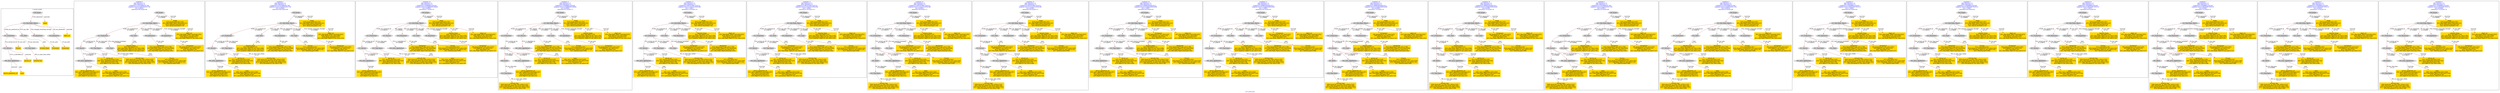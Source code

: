 digraph n0 {
fontcolor="blue"
remincross="true"
label="s22-s-moca.xml"
subgraph cluster_0 {
label="1-correct model"
n2[style="filled",color="white",fillcolor="lightgray",label="E12_Production1"];
n3[style="filled",color="white",fillcolor="lightgray",label="E21_Person1"];
n4[shape="plaintext",style="filled",fillcolor="gold",label="Process"];
n5[style="filled",color="white",fillcolor="lightgray",label="E52_Time-Span1"];
n6[style="filled",color="white",fillcolor="lightgray",label="E82_Actor_Appellation1"];
n7[shape="plaintext",style="filled",fillcolor="gold",label="person_uri"];
n8[style="filled",color="white",fillcolor="lightgray",label="E22_Man-Made_Object1"];
n9[style="filled",color="white",fillcolor="lightgray",label="E35_Title1"];
n10[style="filled",color="white",fillcolor="lightgray",label="E8_Acquisition1"];
n11[style="filled",color="white",fillcolor="lightgray",label="E54_Dimension1"];
n12[shape="plaintext",style="filled",fillcolor="gold",label="object_uri"];
n13[shape="plaintext",style="filled",fillcolor="gold",label="Artwork_Name"];
n14[style="filled",color="white",fillcolor="lightgray",label="E38_Image1"];
n15[shape="plaintext",style="filled",fillcolor="gold",label="image"];
n16[shape="plaintext",style="filled",fillcolor="gold",label="Artwork_Year"];
n17[shape="plaintext",style="filled",fillcolor="gold",label="Dimensions"];
n18[shape="plaintext",style="filled",fillcolor="gold",label="person_appellation_uri"];
n19[shape="plaintext",style="filled",fillcolor="gold",label="name"];
n20[shape="plaintext",style="filled",fillcolor="gold",label="Provenance"];
}
subgraph cluster_1 {
label="candidate 0\nlink coherence:1.0\nnode coherence:1.0\nconfidence:0.5235166887817081\nmapping score:0.524505562927236\ncost:18.99843\n-precision:0.89-recall:0.94"
n22[style="filled",color="white",fillcolor="lightgray",label="E12_Production1"];
n23[style="filled",color="white",fillcolor="lightgray",label="E21_Person1"];
n24[style="filled",color="white",fillcolor="lightgray",label="E52_Time-Span2"];
n25[style="filled",color="white",fillcolor="lightgray",label="E55_Type1"];
n26[style="filled",color="white",fillcolor="lightgray",label="E82_Actor_Appellation1"];
n27[style="filled",color="white",fillcolor="lightgray",label="E22_Man-Made_Object1"];
n28[style="filled",color="white",fillcolor="lightgray",label="E35_Title1"];
n29[style="filled",color="white",fillcolor="lightgray",label="E54_Dimension1"];
n30[style="filled",color="white",fillcolor="lightgray",label="E8_Acquisition1"];
n31[style="filled",color="white",fillcolor="lightgray",label="E38_Image1"];
n32[shape="plaintext",style="filled",fillcolor="gold",label="Provenance\n[E8_Acquisition,P3_has_note,0.432]\n[E30_Right,P3_has_note,0.235]\n[E35_Title,label,0.185]\n[E22_Man-Made_Object,P3_has_note,0.147]"];
n33[shape="plaintext",style="filled",fillcolor="gold",label="image\n[E38_Image,classLink,0.391]\n[E22_Man-Made_Object,classLink,0.241]\n[E78_Collection,classLink,0.19]\n[E21_Person,classLink,0.178]"];
n34[shape="plaintext",style="filled",fillcolor="gold",label="Artwork_Year\n[E69_Death,P82_at_some_time_within,0.332]\n[E52_Time-Span,P82b_end_of_the_end,0.294]\n[E52_Time-Span,P82_at_some_time_within,0.265]\n[E34_Inscription,P3_has_note,0.108]"];
n35[shape="plaintext",style="filled",fillcolor="gold",label="Process\n[E55_Type,label,0.481]\n[E29_Design_or_Procedure,P3_has_note,0.305]\n[E22_Man-Made_Object,P3_has_note,0.116]\n[E57_Material,label,0.098]"];
n36[shape="plaintext",style="filled",fillcolor="gold",label="Dimensions\n[E54_Dimension,P3_has_note,0.768]\n[E22_Man-Made_Object,P3_has_note,0.096]\n[E34_Inscription,P3_has_note,0.073]\n[E22_Man-Made_Object,classLink,0.063]"];
n37[shape="plaintext",style="filled",fillcolor="gold",label="person_appellation_uri\n[E82_Actor_Appellation,classLink,0.867]\n[E21_Person,classLink,0.087]\n[E39_Actor,classLink,0.037]\n[E30_Right,P3_has_note,0.01]"];
n38[shape="plaintext",style="filled",fillcolor="gold",label="object_uri\n[E22_Man-Made_Object,classLink,0.825]\n[E30_Right,P3_has_note,0.063]\n[E38_Image,classLink,0.057]\n[E22_Man-Made_Object,P3_has_note,0.055]"];
n39[shape="plaintext",style="filled",fillcolor="gold",label="person_uri\n[E21_Person,classLink,0.428]\n[E82_Actor_Appellation,classLink,0.345]\n[E39_Actor,classLink,0.178]\n[E30_Right,P3_has_note,0.049]"];
n40[shape="plaintext",style="filled",fillcolor="gold",label="name\n[E82_Actor_Appellation,label,0.464]\n[E22_Man-Made_Object,P3_has_note,0.194]\n[E35_Title,label,0.182]\n[E73_Information_Object,P3_has_note,0.16]"];
n41[shape="plaintext",style="filled",fillcolor="gold",label="Artwork_Name\n[E35_Title,label,0.314]\n[E22_Man-Made_Object,P3_has_note,0.284]\n[E73_Information_Object,P3_has_note,0.237]\n[E33_Linguistic_Object,P3_has_note,0.165]"];
}
subgraph cluster_2 {
label="candidate 1\nlink coherence:1.0\nnode coherence:1.0\nconfidence:0.5235166887817081\nmapping score:0.524505562927236\ncost:18.99848\n-precision:0.89-recall:0.94"
n43[style="filled",color="white",fillcolor="lightgray",label="E12_Production1"];
n44[style="filled",color="white",fillcolor="lightgray",label="E21_Person1"];
n45[style="filled",color="white",fillcolor="lightgray",label="E52_Time-Span2"];
n46[style="filled",color="white",fillcolor="lightgray",label="E82_Actor_Appellation1"];
n47[style="filled",color="white",fillcolor="lightgray",label="E22_Man-Made_Object1"];
n48[style="filled",color="white",fillcolor="lightgray",label="E35_Title1"];
n49[style="filled",color="white",fillcolor="lightgray",label="E54_Dimension1"];
n50[style="filled",color="white",fillcolor="lightgray",label="E55_Type2"];
n51[style="filled",color="white",fillcolor="lightgray",label="E8_Acquisition1"];
n52[style="filled",color="white",fillcolor="lightgray",label="E38_Image1"];
n53[shape="plaintext",style="filled",fillcolor="gold",label="Provenance\n[E8_Acquisition,P3_has_note,0.432]\n[E30_Right,P3_has_note,0.235]\n[E35_Title,label,0.185]\n[E22_Man-Made_Object,P3_has_note,0.147]"];
n54[shape="plaintext",style="filled",fillcolor="gold",label="image\n[E38_Image,classLink,0.391]\n[E22_Man-Made_Object,classLink,0.241]\n[E78_Collection,classLink,0.19]\n[E21_Person,classLink,0.178]"];
n55[shape="plaintext",style="filled",fillcolor="gold",label="Artwork_Year\n[E69_Death,P82_at_some_time_within,0.332]\n[E52_Time-Span,P82b_end_of_the_end,0.294]\n[E52_Time-Span,P82_at_some_time_within,0.265]\n[E34_Inscription,P3_has_note,0.108]"];
n56[shape="plaintext",style="filled",fillcolor="gold",label="Dimensions\n[E54_Dimension,P3_has_note,0.768]\n[E22_Man-Made_Object,P3_has_note,0.096]\n[E34_Inscription,P3_has_note,0.073]\n[E22_Man-Made_Object,classLink,0.063]"];
n57[shape="plaintext",style="filled",fillcolor="gold",label="person_appellation_uri\n[E82_Actor_Appellation,classLink,0.867]\n[E21_Person,classLink,0.087]\n[E39_Actor,classLink,0.037]\n[E30_Right,P3_has_note,0.01]"];
n58[shape="plaintext",style="filled",fillcolor="gold",label="Process\n[E55_Type,label,0.481]\n[E29_Design_or_Procedure,P3_has_note,0.305]\n[E22_Man-Made_Object,P3_has_note,0.116]\n[E57_Material,label,0.098]"];
n59[shape="plaintext",style="filled",fillcolor="gold",label="object_uri\n[E22_Man-Made_Object,classLink,0.825]\n[E30_Right,P3_has_note,0.063]\n[E38_Image,classLink,0.057]\n[E22_Man-Made_Object,P3_has_note,0.055]"];
n60[shape="plaintext",style="filled",fillcolor="gold",label="person_uri\n[E21_Person,classLink,0.428]\n[E82_Actor_Appellation,classLink,0.345]\n[E39_Actor,classLink,0.178]\n[E30_Right,P3_has_note,0.049]"];
n61[shape="plaintext",style="filled",fillcolor="gold",label="name\n[E82_Actor_Appellation,label,0.464]\n[E22_Man-Made_Object,P3_has_note,0.194]\n[E35_Title,label,0.182]\n[E73_Information_Object,P3_has_note,0.16]"];
n62[shape="plaintext",style="filled",fillcolor="gold",label="Artwork_Name\n[E35_Title,label,0.314]\n[E22_Man-Made_Object,P3_has_note,0.284]\n[E73_Information_Object,P3_has_note,0.237]\n[E33_Linguistic_Object,P3_has_note,0.165]"];
}
subgraph cluster_3 {
label="candidate 10\nlink coherence:1.0\nnode coherence:1.0\nconfidence:0.5204889015505392\nmapping score:0.5234963005168464\ncost:19.99865\n-precision:0.7-recall:0.78"
n64[style="filled",color="white",fillcolor="lightgray",label="E12_Production1"];
n65[style="filled",color="white",fillcolor="lightgray",label="E21_Person1"];
n66[style="filled",color="white",fillcolor="lightgray",label="E52_Time-Span2"];
n67[style="filled",color="white",fillcolor="lightgray",label="E82_Actor_Appellation1"];
n68[style="filled",color="white",fillcolor="lightgray",label="E21_Person2"];
n69[style="filled",color="white",fillcolor="lightgray",label="E82_Actor_Appellation2"];
n70[style="filled",color="white",fillcolor="lightgray",label="E22_Man-Made_Object1"];
n71[style="filled",color="white",fillcolor="lightgray",label="E54_Dimension1"];
n72[style="filled",color="white",fillcolor="lightgray",label="E55_Type2"];
n73[style="filled",color="white",fillcolor="lightgray",label="E8_Acquisition1"];
n74[style="filled",color="white",fillcolor="lightgray",label="E38_Image1"];
n75[shape="plaintext",style="filled",fillcolor="gold",label="Provenance\n[E8_Acquisition,P3_has_note,0.432]\n[E30_Right,P3_has_note,0.235]\n[E35_Title,label,0.185]\n[E22_Man-Made_Object,P3_has_note,0.147]"];
n76[shape="plaintext",style="filled",fillcolor="gold",label="image\n[E38_Image,classLink,0.391]\n[E22_Man-Made_Object,classLink,0.241]\n[E78_Collection,classLink,0.19]\n[E21_Person,classLink,0.178]"];
n77[shape="plaintext",style="filled",fillcolor="gold",label="Artwork_Year\n[E69_Death,P82_at_some_time_within,0.332]\n[E52_Time-Span,P82b_end_of_the_end,0.294]\n[E52_Time-Span,P82_at_some_time_within,0.265]\n[E34_Inscription,P3_has_note,0.108]"];
n78[shape="plaintext",style="filled",fillcolor="gold",label="name\n[E82_Actor_Appellation,label,0.464]\n[E22_Man-Made_Object,P3_has_note,0.194]\n[E35_Title,label,0.182]\n[E73_Information_Object,P3_has_note,0.16]"];
n79[shape="plaintext",style="filled",fillcolor="gold",label="Dimensions\n[E54_Dimension,P3_has_note,0.768]\n[E22_Man-Made_Object,P3_has_note,0.096]\n[E34_Inscription,P3_has_note,0.073]\n[E22_Man-Made_Object,classLink,0.063]"];
n80[shape="plaintext",style="filled",fillcolor="gold",label="Artwork_Name\n[E35_Title,label,0.314]\n[E22_Man-Made_Object,P3_has_note,0.284]\n[E73_Information_Object,P3_has_note,0.237]\n[E33_Linguistic_Object,P3_has_note,0.165]"];
n81[shape="plaintext",style="filled",fillcolor="gold",label="person_appellation_uri\n[E82_Actor_Appellation,classLink,0.867]\n[E21_Person,classLink,0.087]\n[E39_Actor,classLink,0.037]\n[E30_Right,P3_has_note,0.01]"];
n82[shape="plaintext",style="filled",fillcolor="gold",label="Process\n[E55_Type,label,0.481]\n[E29_Design_or_Procedure,P3_has_note,0.305]\n[E22_Man-Made_Object,P3_has_note,0.116]\n[E57_Material,label,0.098]"];
n83[shape="plaintext",style="filled",fillcolor="gold",label="object_uri\n[E22_Man-Made_Object,classLink,0.825]\n[E30_Right,P3_has_note,0.063]\n[E38_Image,classLink,0.057]\n[E22_Man-Made_Object,P3_has_note,0.055]"];
n84[shape="plaintext",style="filled",fillcolor="gold",label="person_uri\n[E21_Person,classLink,0.428]\n[E82_Actor_Appellation,classLink,0.345]\n[E39_Actor,classLink,0.178]\n[E30_Right,P3_has_note,0.049]"];
}
subgraph cluster_4 {
label="candidate 11\nlink coherence:1.0\nnode coherence:1.0\nconfidence:0.5204889015505392\nmapping score:0.5234963005168464\ncost:20.99864\n-precision:0.62-recall:0.72"
n86[style="filled",color="white",fillcolor="lightgray",label="E12_Production1"];
n87[style="filled",color="white",fillcolor="lightgray",label="E21_Person1"];
n88[style="filled",color="white",fillcolor="lightgray",label="E69_Death1"];
n89[style="filled",color="white",fillcolor="lightgray",label="E82_Actor_Appellation1"];
n90[style="filled",color="white",fillcolor="lightgray",label="E21_Person2"];
n91[style="filled",color="white",fillcolor="lightgray",label="E82_Actor_Appellation2"];
n92[style="filled",color="white",fillcolor="lightgray",label="E22_Man-Made_Object1"];
n93[style="filled",color="white",fillcolor="lightgray",label="E54_Dimension1"];
n94[style="filled",color="white",fillcolor="lightgray",label="E55_Type2"];
n95[style="filled",color="white",fillcolor="lightgray",label="E8_Acquisition1"];
n96[style="filled",color="white",fillcolor="lightgray",label="E38_Image1"];
n97[style="filled",color="white",fillcolor="lightgray",label="E52_Time-Span4"];
n98[shape="plaintext",style="filled",fillcolor="gold",label="Provenance\n[E8_Acquisition,P3_has_note,0.432]\n[E30_Right,P3_has_note,0.235]\n[E35_Title,label,0.185]\n[E22_Man-Made_Object,P3_has_note,0.147]"];
n99[shape="plaintext",style="filled",fillcolor="gold",label="image\n[E38_Image,classLink,0.391]\n[E22_Man-Made_Object,classLink,0.241]\n[E78_Collection,classLink,0.19]\n[E21_Person,classLink,0.178]"];
n100[shape="plaintext",style="filled",fillcolor="gold",label="name\n[E82_Actor_Appellation,label,0.464]\n[E22_Man-Made_Object,P3_has_note,0.194]\n[E35_Title,label,0.182]\n[E73_Information_Object,P3_has_note,0.16]"];
n101[shape="plaintext",style="filled",fillcolor="gold",label="Artwork_Year\n[E69_Death,P82_at_some_time_within,0.332]\n[E52_Time-Span,P82b_end_of_the_end,0.294]\n[E52_Time-Span,P82_at_some_time_within,0.265]\n[E34_Inscription,P3_has_note,0.108]"];
n102[shape="plaintext",style="filled",fillcolor="gold",label="Dimensions\n[E54_Dimension,P3_has_note,0.768]\n[E22_Man-Made_Object,P3_has_note,0.096]\n[E34_Inscription,P3_has_note,0.073]\n[E22_Man-Made_Object,classLink,0.063]"];
n103[shape="plaintext",style="filled",fillcolor="gold",label="Artwork_Name\n[E35_Title,label,0.314]\n[E22_Man-Made_Object,P3_has_note,0.284]\n[E73_Information_Object,P3_has_note,0.237]\n[E33_Linguistic_Object,P3_has_note,0.165]"];
n104[shape="plaintext",style="filled",fillcolor="gold",label="person_appellation_uri\n[E82_Actor_Appellation,classLink,0.867]\n[E21_Person,classLink,0.087]\n[E39_Actor,classLink,0.037]\n[E30_Right,P3_has_note,0.01]"];
n105[shape="plaintext",style="filled",fillcolor="gold",label="Process\n[E55_Type,label,0.481]\n[E29_Design_or_Procedure,P3_has_note,0.305]\n[E22_Man-Made_Object,P3_has_note,0.116]\n[E57_Material,label,0.098]"];
n106[shape="plaintext",style="filled",fillcolor="gold",label="object_uri\n[E22_Man-Made_Object,classLink,0.825]\n[E30_Right,P3_has_note,0.063]\n[E38_Image,classLink,0.057]\n[E22_Man-Made_Object,P3_has_note,0.055]"];
n107[shape="plaintext",style="filled",fillcolor="gold",label="person_uri\n[E21_Person,classLink,0.428]\n[E82_Actor_Appellation,classLink,0.345]\n[E39_Actor,classLink,0.178]\n[E30_Right,P3_has_note,0.049]"];
}
subgraph cluster_5 {
label="candidate 12\nlink coherence:1.0\nnode coherence:1.0\nconfidence:0.49576756917432574\nmapping score:0.5319225230581086\ncost:17.99857\n-precision:0.78-recall:0.78"
n109[style="filled",color="white",fillcolor="lightgray",label="E12_Production1"];
n110[style="filled",color="white",fillcolor="lightgray",label="E21_Person1"];
n111[style="filled",color="white",fillcolor="lightgray",label="E52_Time-Span2"];
n112[style="filled",color="white",fillcolor="lightgray",label="E55_Type1"];
n113[style="filled",color="white",fillcolor="lightgray",label="E82_Actor_Appellation1"];
n114[style="filled",color="white",fillcolor="lightgray",label="E22_Man-Made_Object1"];
n115[style="filled",color="white",fillcolor="lightgray",label="E35_Title1"];
n116[style="filled",color="white",fillcolor="lightgray",label="E54_Dimension1"];
n117[style="filled",color="white",fillcolor="lightgray",label="E38_Image1"];
n118[shape="plaintext",style="filled",fillcolor="gold",label="image\n[E38_Image,classLink,0.391]\n[E22_Man-Made_Object,classLink,0.241]\n[E78_Collection,classLink,0.19]\n[E21_Person,classLink,0.178]"];
n119[shape="plaintext",style="filled",fillcolor="gold",label="Artwork_Year\n[E69_Death,P82_at_some_time_within,0.332]\n[E52_Time-Span,P82b_end_of_the_end,0.294]\n[E52_Time-Span,P82_at_some_time_within,0.265]\n[E34_Inscription,P3_has_note,0.108]"];
n120[shape="plaintext",style="filled",fillcolor="gold",label="Process\n[E55_Type,label,0.481]\n[E29_Design_or_Procedure,P3_has_note,0.305]\n[E22_Man-Made_Object,P3_has_note,0.116]\n[E57_Material,label,0.098]"];
n121[shape="plaintext",style="filled",fillcolor="gold",label="Dimensions\n[E54_Dimension,P3_has_note,0.768]\n[E22_Man-Made_Object,P3_has_note,0.096]\n[E34_Inscription,P3_has_note,0.073]\n[E22_Man-Made_Object,classLink,0.063]"];
n122[shape="plaintext",style="filled",fillcolor="gold",label="Artwork_Name\n[E35_Title,label,0.314]\n[E22_Man-Made_Object,P3_has_note,0.284]\n[E73_Information_Object,P3_has_note,0.237]\n[E33_Linguistic_Object,P3_has_note,0.165]"];
n123[shape="plaintext",style="filled",fillcolor="gold",label="person_appellation_uri\n[E82_Actor_Appellation,classLink,0.867]\n[E21_Person,classLink,0.087]\n[E39_Actor,classLink,0.037]\n[E30_Right,P3_has_note,0.01]"];
n124[shape="plaintext",style="filled",fillcolor="gold",label="object_uri\n[E22_Man-Made_Object,classLink,0.825]\n[E30_Right,P3_has_note,0.063]\n[E38_Image,classLink,0.057]\n[E22_Man-Made_Object,P3_has_note,0.055]"];
n125[shape="plaintext",style="filled",fillcolor="gold",label="person_uri\n[E21_Person,classLink,0.428]\n[E82_Actor_Appellation,classLink,0.345]\n[E39_Actor,classLink,0.178]\n[E30_Right,P3_has_note,0.049]"];
n126[shape="plaintext",style="filled",fillcolor="gold",label="name\n[E82_Actor_Appellation,label,0.464]\n[E22_Man-Made_Object,P3_has_note,0.194]\n[E35_Title,label,0.182]\n[E73_Information_Object,P3_has_note,0.16]"];
n127[shape="plaintext",style="filled",fillcolor="gold",label="Provenance\n[E8_Acquisition,P3_has_note,0.432]\n[E30_Right,P3_has_note,0.235]\n[E35_Title,label,0.185]\n[E22_Man-Made_Object,P3_has_note,0.147]"];
}
subgraph cluster_6 {
label="candidate 13\nlink coherence:1.0\nnode coherence:1.0\nconfidence:0.49576756917432574\nmapping score:0.5319225230581086\ncost:17.99862\n-precision:0.78-recall:0.78"
n129[style="filled",color="white",fillcolor="lightgray",label="E12_Production1"];
n130[style="filled",color="white",fillcolor="lightgray",label="E21_Person1"];
n131[style="filled",color="white",fillcolor="lightgray",label="E52_Time-Span2"];
n132[style="filled",color="white",fillcolor="lightgray",label="E82_Actor_Appellation1"];
n133[style="filled",color="white",fillcolor="lightgray",label="E22_Man-Made_Object1"];
n134[style="filled",color="white",fillcolor="lightgray",label="E35_Title1"];
n135[style="filled",color="white",fillcolor="lightgray",label="E54_Dimension1"];
n136[style="filled",color="white",fillcolor="lightgray",label="E55_Type2"];
n137[style="filled",color="white",fillcolor="lightgray",label="E38_Image1"];
n138[shape="plaintext",style="filled",fillcolor="gold",label="image\n[E38_Image,classLink,0.391]\n[E22_Man-Made_Object,classLink,0.241]\n[E78_Collection,classLink,0.19]\n[E21_Person,classLink,0.178]"];
n139[shape="plaintext",style="filled",fillcolor="gold",label="Artwork_Year\n[E69_Death,P82_at_some_time_within,0.332]\n[E52_Time-Span,P82b_end_of_the_end,0.294]\n[E52_Time-Span,P82_at_some_time_within,0.265]\n[E34_Inscription,P3_has_note,0.108]"];
n140[shape="plaintext",style="filled",fillcolor="gold",label="Dimensions\n[E54_Dimension,P3_has_note,0.768]\n[E22_Man-Made_Object,P3_has_note,0.096]\n[E34_Inscription,P3_has_note,0.073]\n[E22_Man-Made_Object,classLink,0.063]"];
n141[shape="plaintext",style="filled",fillcolor="gold",label="Artwork_Name\n[E35_Title,label,0.314]\n[E22_Man-Made_Object,P3_has_note,0.284]\n[E73_Information_Object,P3_has_note,0.237]\n[E33_Linguistic_Object,P3_has_note,0.165]"];
n142[shape="plaintext",style="filled",fillcolor="gold",label="person_appellation_uri\n[E82_Actor_Appellation,classLink,0.867]\n[E21_Person,classLink,0.087]\n[E39_Actor,classLink,0.037]\n[E30_Right,P3_has_note,0.01]"];
n143[shape="plaintext",style="filled",fillcolor="gold",label="Process\n[E55_Type,label,0.481]\n[E29_Design_or_Procedure,P3_has_note,0.305]\n[E22_Man-Made_Object,P3_has_note,0.116]\n[E57_Material,label,0.098]"];
n144[shape="plaintext",style="filled",fillcolor="gold",label="object_uri\n[E22_Man-Made_Object,classLink,0.825]\n[E30_Right,P3_has_note,0.063]\n[E38_Image,classLink,0.057]\n[E22_Man-Made_Object,P3_has_note,0.055]"];
n145[shape="plaintext",style="filled",fillcolor="gold",label="person_uri\n[E21_Person,classLink,0.428]\n[E82_Actor_Appellation,classLink,0.345]\n[E39_Actor,classLink,0.178]\n[E30_Right,P3_has_note,0.049]"];
n146[shape="plaintext",style="filled",fillcolor="gold",label="name\n[E82_Actor_Appellation,label,0.464]\n[E22_Man-Made_Object,P3_has_note,0.194]\n[E35_Title,label,0.182]\n[E73_Information_Object,P3_has_note,0.16]"];
n147[shape="plaintext",style="filled",fillcolor="gold",label="Provenance\n[E8_Acquisition,P3_has_note,0.432]\n[E30_Right,P3_has_note,0.235]\n[E35_Title,label,0.185]\n[E22_Man-Made_Object,P3_has_note,0.147]"];
}
subgraph cluster_7 {
label="candidate 14\nlink coherence:1.0\nnode coherence:1.0\nconfidence:0.49576756917432574\nmapping score:0.5319225230581086\ncost:18.99845\n-precision:0.68-recall:0.72"
n149[style="filled",color="white",fillcolor="lightgray",label="E12_Production1"];
n150[style="filled",color="white",fillcolor="lightgray",label="E21_Person1"];
n151[style="filled",color="white",fillcolor="lightgray",label="E55_Type1"];
n152[style="filled",color="white",fillcolor="lightgray",label="E67_Birth1"];
n153[style="filled",color="white",fillcolor="lightgray",label="E82_Actor_Appellation1"];
n154[style="filled",color="white",fillcolor="lightgray",label="E22_Man-Made_Object1"];
n155[style="filled",color="white",fillcolor="lightgray",label="E35_Title1"];
n156[style="filled",color="white",fillcolor="lightgray",label="E54_Dimension1"];
n157[style="filled",color="white",fillcolor="lightgray",label="E38_Image1"];
n158[style="filled",color="white",fillcolor="lightgray",label="E52_Time-Span1"];
n159[shape="plaintext",style="filled",fillcolor="gold",label="image\n[E38_Image,classLink,0.391]\n[E22_Man-Made_Object,classLink,0.241]\n[E78_Collection,classLink,0.19]\n[E21_Person,classLink,0.178]"];
n160[shape="plaintext",style="filled",fillcolor="gold",label="Process\n[E55_Type,label,0.481]\n[E29_Design_or_Procedure,P3_has_note,0.305]\n[E22_Man-Made_Object,P3_has_note,0.116]\n[E57_Material,label,0.098]"];
n161[shape="plaintext",style="filled",fillcolor="gold",label="Dimensions\n[E54_Dimension,P3_has_note,0.768]\n[E22_Man-Made_Object,P3_has_note,0.096]\n[E34_Inscription,P3_has_note,0.073]\n[E22_Man-Made_Object,classLink,0.063]"];
n162[shape="plaintext",style="filled",fillcolor="gold",label="Artwork_Name\n[E35_Title,label,0.314]\n[E22_Man-Made_Object,P3_has_note,0.284]\n[E73_Information_Object,P3_has_note,0.237]\n[E33_Linguistic_Object,P3_has_note,0.165]"];
n163[shape="plaintext",style="filled",fillcolor="gold",label="person_appellation_uri\n[E82_Actor_Appellation,classLink,0.867]\n[E21_Person,classLink,0.087]\n[E39_Actor,classLink,0.037]\n[E30_Right,P3_has_note,0.01]"];
n164[shape="plaintext",style="filled",fillcolor="gold",label="object_uri\n[E22_Man-Made_Object,classLink,0.825]\n[E30_Right,P3_has_note,0.063]\n[E38_Image,classLink,0.057]\n[E22_Man-Made_Object,P3_has_note,0.055]"];
n165[shape="plaintext",style="filled",fillcolor="gold",label="Artwork_Year\n[E69_Death,P82_at_some_time_within,0.332]\n[E52_Time-Span,P82b_end_of_the_end,0.294]\n[E52_Time-Span,P82_at_some_time_within,0.265]\n[E34_Inscription,P3_has_note,0.108]"];
n166[shape="plaintext",style="filled",fillcolor="gold",label="person_uri\n[E21_Person,classLink,0.428]\n[E82_Actor_Appellation,classLink,0.345]\n[E39_Actor,classLink,0.178]\n[E30_Right,P3_has_note,0.049]"];
n167[shape="plaintext",style="filled",fillcolor="gold",label="name\n[E82_Actor_Appellation,label,0.464]\n[E22_Man-Made_Object,P3_has_note,0.194]\n[E35_Title,label,0.182]\n[E73_Information_Object,P3_has_note,0.16]"];
n168[shape="plaintext",style="filled",fillcolor="gold",label="Provenance\n[E8_Acquisition,P3_has_note,0.432]\n[E30_Right,P3_has_note,0.235]\n[E35_Title,label,0.185]\n[E22_Man-Made_Object,P3_has_note,0.147]"];
}
subgraph cluster_8 {
label="candidate 15\nlink coherence:1.0\nnode coherence:1.0\nconfidence:0.49576756917432574\nmapping score:0.5319225230581086\ncost:18.9985\n-precision:0.68-recall:0.72"
n170[style="filled",color="white",fillcolor="lightgray",label="E12_Production1"];
n171[style="filled",color="white",fillcolor="lightgray",label="E21_Person1"];
n172[style="filled",color="white",fillcolor="lightgray",label="E67_Birth1"];
n173[style="filled",color="white",fillcolor="lightgray",label="E82_Actor_Appellation1"];
n174[style="filled",color="white",fillcolor="lightgray",label="E22_Man-Made_Object1"];
n175[style="filled",color="white",fillcolor="lightgray",label="E35_Title1"];
n176[style="filled",color="white",fillcolor="lightgray",label="E54_Dimension1"];
n177[style="filled",color="white",fillcolor="lightgray",label="E55_Type2"];
n178[style="filled",color="white",fillcolor="lightgray",label="E38_Image1"];
n179[style="filled",color="white",fillcolor="lightgray",label="E52_Time-Span1"];
n180[shape="plaintext",style="filled",fillcolor="gold",label="image\n[E38_Image,classLink,0.391]\n[E22_Man-Made_Object,classLink,0.241]\n[E78_Collection,classLink,0.19]\n[E21_Person,classLink,0.178]"];
n181[shape="plaintext",style="filled",fillcolor="gold",label="Dimensions\n[E54_Dimension,P3_has_note,0.768]\n[E22_Man-Made_Object,P3_has_note,0.096]\n[E34_Inscription,P3_has_note,0.073]\n[E22_Man-Made_Object,classLink,0.063]"];
n182[shape="plaintext",style="filled",fillcolor="gold",label="Artwork_Name\n[E35_Title,label,0.314]\n[E22_Man-Made_Object,P3_has_note,0.284]\n[E73_Information_Object,P3_has_note,0.237]\n[E33_Linguistic_Object,P3_has_note,0.165]"];
n183[shape="plaintext",style="filled",fillcolor="gold",label="person_appellation_uri\n[E82_Actor_Appellation,classLink,0.867]\n[E21_Person,classLink,0.087]\n[E39_Actor,classLink,0.037]\n[E30_Right,P3_has_note,0.01]"];
n184[shape="plaintext",style="filled",fillcolor="gold",label="Process\n[E55_Type,label,0.481]\n[E29_Design_or_Procedure,P3_has_note,0.305]\n[E22_Man-Made_Object,P3_has_note,0.116]\n[E57_Material,label,0.098]"];
n185[shape="plaintext",style="filled",fillcolor="gold",label="object_uri\n[E22_Man-Made_Object,classLink,0.825]\n[E30_Right,P3_has_note,0.063]\n[E38_Image,classLink,0.057]\n[E22_Man-Made_Object,P3_has_note,0.055]"];
n186[shape="plaintext",style="filled",fillcolor="gold",label="Artwork_Year\n[E69_Death,P82_at_some_time_within,0.332]\n[E52_Time-Span,P82b_end_of_the_end,0.294]\n[E52_Time-Span,P82_at_some_time_within,0.265]\n[E34_Inscription,P3_has_note,0.108]"];
n187[shape="plaintext",style="filled",fillcolor="gold",label="person_uri\n[E21_Person,classLink,0.428]\n[E82_Actor_Appellation,classLink,0.345]\n[E39_Actor,classLink,0.178]\n[E30_Right,P3_has_note,0.049]"];
n188[shape="plaintext",style="filled",fillcolor="gold",label="name\n[E82_Actor_Appellation,label,0.464]\n[E22_Man-Made_Object,P3_has_note,0.194]\n[E35_Title,label,0.182]\n[E73_Information_Object,P3_has_note,0.16]"];
n189[shape="plaintext",style="filled",fillcolor="gold",label="Provenance\n[E8_Acquisition,P3_has_note,0.432]\n[E30_Right,P3_has_note,0.235]\n[E35_Title,label,0.185]\n[E22_Man-Made_Object,P3_has_note,0.147]"];
}
subgraph cluster_9 {
label="candidate 16\nlink coherence:1.0\nnode coherence:1.0\nconfidence:0.49499258393622075\nmapping score:0.5316641946454069\ncost:17.99857\n-precision:0.83-recall:0.83"
n191[style="filled",color="white",fillcolor="lightgray",label="E12_Production1"];
n192[style="filled",color="white",fillcolor="lightgray",label="E21_Person1"];
n193[style="filled",color="white",fillcolor="lightgray",label="E52_Time-Span2"];
n194[style="filled",color="white",fillcolor="lightgray",label="E55_Type1"];
n195[style="filled",color="white",fillcolor="lightgray",label="E82_Actor_Appellation1"];
n196[style="filled",color="white",fillcolor="lightgray",label="E22_Man-Made_Object1"];
n197[style="filled",color="white",fillcolor="lightgray",label="E35_Title1"];
n198[style="filled",color="white",fillcolor="lightgray",label="E54_Dimension1"];
n199[style="filled",color="white",fillcolor="lightgray",label="E38_Image1"];
n200[shape="plaintext",style="filled",fillcolor="gold",label="image\n[E38_Image,classLink,0.391]\n[E22_Man-Made_Object,classLink,0.241]\n[E78_Collection,classLink,0.19]\n[E21_Person,classLink,0.178]"];
n201[shape="plaintext",style="filled",fillcolor="gold",label="Artwork_Year\n[E69_Death,P82_at_some_time_within,0.332]\n[E52_Time-Span,P82b_end_of_the_end,0.294]\n[E52_Time-Span,P82_at_some_time_within,0.265]\n[E34_Inscription,P3_has_note,0.108]"];
n202[shape="plaintext",style="filled",fillcolor="gold",label="Process\n[E55_Type,label,0.481]\n[E29_Design_or_Procedure,P3_has_note,0.305]\n[E22_Man-Made_Object,P3_has_note,0.116]\n[E57_Material,label,0.098]"];
n203[shape="plaintext",style="filled",fillcolor="gold",label="Dimensions\n[E54_Dimension,P3_has_note,0.768]\n[E22_Man-Made_Object,P3_has_note,0.096]\n[E34_Inscription,P3_has_note,0.073]\n[E22_Man-Made_Object,classLink,0.063]"];
n204[shape="plaintext",style="filled",fillcolor="gold",label="Provenance\n[E8_Acquisition,P3_has_note,0.432]\n[E30_Right,P3_has_note,0.235]\n[E35_Title,label,0.185]\n[E22_Man-Made_Object,P3_has_note,0.147]"];
n205[shape="plaintext",style="filled",fillcolor="gold",label="person_appellation_uri\n[E82_Actor_Appellation,classLink,0.867]\n[E21_Person,classLink,0.087]\n[E39_Actor,classLink,0.037]\n[E30_Right,P3_has_note,0.01]"];
n206[shape="plaintext",style="filled",fillcolor="gold",label="object_uri\n[E22_Man-Made_Object,classLink,0.825]\n[E30_Right,P3_has_note,0.063]\n[E38_Image,classLink,0.057]\n[E22_Man-Made_Object,P3_has_note,0.055]"];
n207[shape="plaintext",style="filled",fillcolor="gold",label="person_uri\n[E21_Person,classLink,0.428]\n[E82_Actor_Appellation,classLink,0.345]\n[E39_Actor,classLink,0.178]\n[E30_Right,P3_has_note,0.049]"];
n208[shape="plaintext",style="filled",fillcolor="gold",label="name\n[E82_Actor_Appellation,label,0.464]\n[E22_Man-Made_Object,P3_has_note,0.194]\n[E35_Title,label,0.182]\n[E73_Information_Object,P3_has_note,0.16]"];
n209[shape="plaintext",style="filled",fillcolor="gold",label="Artwork_Name\n[E35_Title,label,0.314]\n[E22_Man-Made_Object,P3_has_note,0.284]\n[E73_Information_Object,P3_has_note,0.237]\n[E33_Linguistic_Object,P3_has_note,0.165]"];
}
subgraph cluster_10 {
label="candidate 17\nlink coherence:1.0\nnode coherence:1.0\nconfidence:0.49499258393622075\nmapping score:0.5316641946454069\ncost:17.99862\n-precision:0.83-recall:0.83"
n211[style="filled",color="white",fillcolor="lightgray",label="E12_Production1"];
n212[style="filled",color="white",fillcolor="lightgray",label="E21_Person1"];
n213[style="filled",color="white",fillcolor="lightgray",label="E52_Time-Span2"];
n214[style="filled",color="white",fillcolor="lightgray",label="E82_Actor_Appellation1"];
n215[style="filled",color="white",fillcolor="lightgray",label="E22_Man-Made_Object1"];
n216[style="filled",color="white",fillcolor="lightgray",label="E35_Title1"];
n217[style="filled",color="white",fillcolor="lightgray",label="E54_Dimension1"];
n218[style="filled",color="white",fillcolor="lightgray",label="E55_Type2"];
n219[style="filled",color="white",fillcolor="lightgray",label="E38_Image1"];
n220[shape="plaintext",style="filled",fillcolor="gold",label="image\n[E38_Image,classLink,0.391]\n[E22_Man-Made_Object,classLink,0.241]\n[E78_Collection,classLink,0.19]\n[E21_Person,classLink,0.178]"];
n221[shape="plaintext",style="filled",fillcolor="gold",label="Artwork_Year\n[E69_Death,P82_at_some_time_within,0.332]\n[E52_Time-Span,P82b_end_of_the_end,0.294]\n[E52_Time-Span,P82_at_some_time_within,0.265]\n[E34_Inscription,P3_has_note,0.108]"];
n222[shape="plaintext",style="filled",fillcolor="gold",label="Dimensions\n[E54_Dimension,P3_has_note,0.768]\n[E22_Man-Made_Object,P3_has_note,0.096]\n[E34_Inscription,P3_has_note,0.073]\n[E22_Man-Made_Object,classLink,0.063]"];
n223[shape="plaintext",style="filled",fillcolor="gold",label="Provenance\n[E8_Acquisition,P3_has_note,0.432]\n[E30_Right,P3_has_note,0.235]\n[E35_Title,label,0.185]\n[E22_Man-Made_Object,P3_has_note,0.147]"];
n224[shape="plaintext",style="filled",fillcolor="gold",label="person_appellation_uri\n[E82_Actor_Appellation,classLink,0.867]\n[E21_Person,classLink,0.087]\n[E39_Actor,classLink,0.037]\n[E30_Right,P3_has_note,0.01]"];
n225[shape="plaintext",style="filled",fillcolor="gold",label="Process\n[E55_Type,label,0.481]\n[E29_Design_or_Procedure,P3_has_note,0.305]\n[E22_Man-Made_Object,P3_has_note,0.116]\n[E57_Material,label,0.098]"];
n226[shape="plaintext",style="filled",fillcolor="gold",label="object_uri\n[E22_Man-Made_Object,classLink,0.825]\n[E30_Right,P3_has_note,0.063]\n[E38_Image,classLink,0.057]\n[E22_Man-Made_Object,P3_has_note,0.055]"];
n227[shape="plaintext",style="filled",fillcolor="gold",label="person_uri\n[E21_Person,classLink,0.428]\n[E82_Actor_Appellation,classLink,0.345]\n[E39_Actor,classLink,0.178]\n[E30_Right,P3_has_note,0.049]"];
n228[shape="plaintext",style="filled",fillcolor="gold",label="name\n[E82_Actor_Appellation,label,0.464]\n[E22_Man-Made_Object,P3_has_note,0.194]\n[E35_Title,label,0.182]\n[E73_Information_Object,P3_has_note,0.16]"];
n229[shape="plaintext",style="filled",fillcolor="gold",label="Artwork_Name\n[E35_Title,label,0.314]\n[E22_Man-Made_Object,P3_has_note,0.284]\n[E73_Information_Object,P3_has_note,0.237]\n[E33_Linguistic_Object,P3_has_note,0.165]"];
}
subgraph cluster_11 {
label="candidate 18\nlink coherence:1.0\nnode coherence:1.0\nconfidence:0.49499258393622075\nmapping score:0.5316641946454069\ncost:18.99845\n-precision:0.74-recall:0.78"
n231[style="filled",color="white",fillcolor="lightgray",label="E12_Production1"];
n232[style="filled",color="white",fillcolor="lightgray",label="E21_Person1"];
n233[style="filled",color="white",fillcolor="lightgray",label="E55_Type1"];
n234[style="filled",color="white",fillcolor="lightgray",label="E67_Birth1"];
n235[style="filled",color="white",fillcolor="lightgray",label="E82_Actor_Appellation1"];
n236[style="filled",color="white",fillcolor="lightgray",label="E22_Man-Made_Object1"];
n237[style="filled",color="white",fillcolor="lightgray",label="E35_Title1"];
n238[style="filled",color="white",fillcolor="lightgray",label="E54_Dimension1"];
n239[style="filled",color="white",fillcolor="lightgray",label="E38_Image1"];
n240[style="filled",color="white",fillcolor="lightgray",label="E52_Time-Span1"];
n241[shape="plaintext",style="filled",fillcolor="gold",label="image\n[E38_Image,classLink,0.391]\n[E22_Man-Made_Object,classLink,0.241]\n[E78_Collection,classLink,0.19]\n[E21_Person,classLink,0.178]"];
n242[shape="plaintext",style="filled",fillcolor="gold",label="Process\n[E55_Type,label,0.481]\n[E29_Design_or_Procedure,P3_has_note,0.305]\n[E22_Man-Made_Object,P3_has_note,0.116]\n[E57_Material,label,0.098]"];
n243[shape="plaintext",style="filled",fillcolor="gold",label="Dimensions\n[E54_Dimension,P3_has_note,0.768]\n[E22_Man-Made_Object,P3_has_note,0.096]\n[E34_Inscription,P3_has_note,0.073]\n[E22_Man-Made_Object,classLink,0.063]"];
n244[shape="plaintext",style="filled",fillcolor="gold",label="Provenance\n[E8_Acquisition,P3_has_note,0.432]\n[E30_Right,P3_has_note,0.235]\n[E35_Title,label,0.185]\n[E22_Man-Made_Object,P3_has_note,0.147]"];
n245[shape="plaintext",style="filled",fillcolor="gold",label="person_appellation_uri\n[E82_Actor_Appellation,classLink,0.867]\n[E21_Person,classLink,0.087]\n[E39_Actor,classLink,0.037]\n[E30_Right,P3_has_note,0.01]"];
n246[shape="plaintext",style="filled",fillcolor="gold",label="object_uri\n[E22_Man-Made_Object,classLink,0.825]\n[E30_Right,P3_has_note,0.063]\n[E38_Image,classLink,0.057]\n[E22_Man-Made_Object,P3_has_note,0.055]"];
n247[shape="plaintext",style="filled",fillcolor="gold",label="Artwork_Year\n[E69_Death,P82_at_some_time_within,0.332]\n[E52_Time-Span,P82b_end_of_the_end,0.294]\n[E52_Time-Span,P82_at_some_time_within,0.265]\n[E34_Inscription,P3_has_note,0.108]"];
n248[shape="plaintext",style="filled",fillcolor="gold",label="person_uri\n[E21_Person,classLink,0.428]\n[E82_Actor_Appellation,classLink,0.345]\n[E39_Actor,classLink,0.178]\n[E30_Right,P3_has_note,0.049]"];
n249[shape="plaintext",style="filled",fillcolor="gold",label="name\n[E82_Actor_Appellation,label,0.464]\n[E22_Man-Made_Object,P3_has_note,0.194]\n[E35_Title,label,0.182]\n[E73_Information_Object,P3_has_note,0.16]"];
n250[shape="plaintext",style="filled",fillcolor="gold",label="Artwork_Name\n[E35_Title,label,0.314]\n[E22_Man-Made_Object,P3_has_note,0.284]\n[E73_Information_Object,P3_has_note,0.237]\n[E33_Linguistic_Object,P3_has_note,0.165]"];
}
subgraph cluster_12 {
label="candidate 19\nlink coherence:1.0\nnode coherence:1.0\nconfidence:0.49499258393622075\nmapping score:0.5316641946454069\ncost:18.9985\n-precision:0.74-recall:0.78"
n252[style="filled",color="white",fillcolor="lightgray",label="E12_Production1"];
n253[style="filled",color="white",fillcolor="lightgray",label="E21_Person1"];
n254[style="filled",color="white",fillcolor="lightgray",label="E67_Birth1"];
n255[style="filled",color="white",fillcolor="lightgray",label="E82_Actor_Appellation1"];
n256[style="filled",color="white",fillcolor="lightgray",label="E22_Man-Made_Object1"];
n257[style="filled",color="white",fillcolor="lightgray",label="E35_Title1"];
n258[style="filled",color="white",fillcolor="lightgray",label="E54_Dimension1"];
n259[style="filled",color="white",fillcolor="lightgray",label="E55_Type2"];
n260[style="filled",color="white",fillcolor="lightgray",label="E38_Image1"];
n261[style="filled",color="white",fillcolor="lightgray",label="E52_Time-Span1"];
n262[shape="plaintext",style="filled",fillcolor="gold",label="image\n[E38_Image,classLink,0.391]\n[E22_Man-Made_Object,classLink,0.241]\n[E78_Collection,classLink,0.19]\n[E21_Person,classLink,0.178]"];
n263[shape="plaintext",style="filled",fillcolor="gold",label="Dimensions\n[E54_Dimension,P3_has_note,0.768]\n[E22_Man-Made_Object,P3_has_note,0.096]\n[E34_Inscription,P3_has_note,0.073]\n[E22_Man-Made_Object,classLink,0.063]"];
n264[shape="plaintext",style="filled",fillcolor="gold",label="Provenance\n[E8_Acquisition,P3_has_note,0.432]\n[E30_Right,P3_has_note,0.235]\n[E35_Title,label,0.185]\n[E22_Man-Made_Object,P3_has_note,0.147]"];
n265[shape="plaintext",style="filled",fillcolor="gold",label="person_appellation_uri\n[E82_Actor_Appellation,classLink,0.867]\n[E21_Person,classLink,0.087]\n[E39_Actor,classLink,0.037]\n[E30_Right,P3_has_note,0.01]"];
n266[shape="plaintext",style="filled",fillcolor="gold",label="Process\n[E55_Type,label,0.481]\n[E29_Design_or_Procedure,P3_has_note,0.305]\n[E22_Man-Made_Object,P3_has_note,0.116]\n[E57_Material,label,0.098]"];
n267[shape="plaintext",style="filled",fillcolor="gold",label="object_uri\n[E22_Man-Made_Object,classLink,0.825]\n[E30_Right,P3_has_note,0.063]\n[E38_Image,classLink,0.057]\n[E22_Man-Made_Object,P3_has_note,0.055]"];
n268[shape="plaintext",style="filled",fillcolor="gold",label="Artwork_Year\n[E69_Death,P82_at_some_time_within,0.332]\n[E52_Time-Span,P82b_end_of_the_end,0.294]\n[E52_Time-Span,P82_at_some_time_within,0.265]\n[E34_Inscription,P3_has_note,0.108]"];
n269[shape="plaintext",style="filled",fillcolor="gold",label="person_uri\n[E21_Person,classLink,0.428]\n[E82_Actor_Appellation,classLink,0.345]\n[E39_Actor,classLink,0.178]\n[E30_Right,P3_has_note,0.049]"];
n270[shape="plaintext",style="filled",fillcolor="gold",label="name\n[E82_Actor_Appellation,label,0.464]\n[E22_Man-Made_Object,P3_has_note,0.194]\n[E35_Title,label,0.182]\n[E73_Information_Object,P3_has_note,0.16]"];
n271[shape="plaintext",style="filled",fillcolor="gold",label="Artwork_Name\n[E35_Title,label,0.314]\n[E22_Man-Made_Object,P3_has_note,0.284]\n[E73_Information_Object,P3_has_note,0.237]\n[E33_Linguistic_Object,P3_has_note,0.165]"];
}
subgraph cluster_13 {
label="candidate 2\nlink coherence:1.0\nnode coherence:1.0\nconfidence:0.5235166887817081\nmapping score:0.524505562927236\ncost:19.99831\n-precision:0.8-recall:0.89"
n273[style="filled",color="white",fillcolor="lightgray",label="E12_Production1"];
n274[style="filled",color="white",fillcolor="lightgray",label="E21_Person1"];
n275[style="filled",color="white",fillcolor="lightgray",label="E55_Type1"];
n276[style="filled",color="white",fillcolor="lightgray",label="E67_Birth1"];
n277[style="filled",color="white",fillcolor="lightgray",label="E82_Actor_Appellation1"];
n278[style="filled",color="white",fillcolor="lightgray",label="E22_Man-Made_Object1"];
n279[style="filled",color="white",fillcolor="lightgray",label="E35_Title1"];
n280[style="filled",color="white",fillcolor="lightgray",label="E54_Dimension1"];
n281[style="filled",color="white",fillcolor="lightgray",label="E8_Acquisition1"];
n282[style="filled",color="white",fillcolor="lightgray",label="E38_Image1"];
n283[style="filled",color="white",fillcolor="lightgray",label="E52_Time-Span1"];
n284[shape="plaintext",style="filled",fillcolor="gold",label="Provenance\n[E8_Acquisition,P3_has_note,0.432]\n[E30_Right,P3_has_note,0.235]\n[E35_Title,label,0.185]\n[E22_Man-Made_Object,P3_has_note,0.147]"];
n285[shape="plaintext",style="filled",fillcolor="gold",label="image\n[E38_Image,classLink,0.391]\n[E22_Man-Made_Object,classLink,0.241]\n[E78_Collection,classLink,0.19]\n[E21_Person,classLink,0.178]"];
n286[shape="plaintext",style="filled",fillcolor="gold",label="Process\n[E55_Type,label,0.481]\n[E29_Design_or_Procedure,P3_has_note,0.305]\n[E22_Man-Made_Object,P3_has_note,0.116]\n[E57_Material,label,0.098]"];
n287[shape="plaintext",style="filled",fillcolor="gold",label="Dimensions\n[E54_Dimension,P3_has_note,0.768]\n[E22_Man-Made_Object,P3_has_note,0.096]\n[E34_Inscription,P3_has_note,0.073]\n[E22_Man-Made_Object,classLink,0.063]"];
n288[shape="plaintext",style="filled",fillcolor="gold",label="person_appellation_uri\n[E82_Actor_Appellation,classLink,0.867]\n[E21_Person,classLink,0.087]\n[E39_Actor,classLink,0.037]\n[E30_Right,P3_has_note,0.01]"];
n289[shape="plaintext",style="filled",fillcolor="gold",label="object_uri\n[E22_Man-Made_Object,classLink,0.825]\n[E30_Right,P3_has_note,0.063]\n[E38_Image,classLink,0.057]\n[E22_Man-Made_Object,P3_has_note,0.055]"];
n290[shape="plaintext",style="filled",fillcolor="gold",label="Artwork_Year\n[E69_Death,P82_at_some_time_within,0.332]\n[E52_Time-Span,P82b_end_of_the_end,0.294]\n[E52_Time-Span,P82_at_some_time_within,0.265]\n[E34_Inscription,P3_has_note,0.108]"];
n291[shape="plaintext",style="filled",fillcolor="gold",label="person_uri\n[E21_Person,classLink,0.428]\n[E82_Actor_Appellation,classLink,0.345]\n[E39_Actor,classLink,0.178]\n[E30_Right,P3_has_note,0.049]"];
n292[shape="plaintext",style="filled",fillcolor="gold",label="name\n[E82_Actor_Appellation,label,0.464]\n[E22_Man-Made_Object,P3_has_note,0.194]\n[E35_Title,label,0.182]\n[E73_Information_Object,P3_has_note,0.16]"];
n293[shape="plaintext",style="filled",fillcolor="gold",label="Artwork_Name\n[E35_Title,label,0.314]\n[E22_Man-Made_Object,P3_has_note,0.284]\n[E73_Information_Object,P3_has_note,0.237]\n[E33_Linguistic_Object,P3_has_note,0.165]"];
}
subgraph cluster_14 {
label="candidate 3\nlink coherence:1.0\nnode coherence:1.0\nconfidence:0.5235166887817081\nmapping score:0.524505562927236\ncost:19.99836\n-precision:0.8-recall:0.89"
n295[style="filled",color="white",fillcolor="lightgray",label="E12_Production1"];
n296[style="filled",color="white",fillcolor="lightgray",label="E21_Person1"];
n297[style="filled",color="white",fillcolor="lightgray",label="E67_Birth1"];
n298[style="filled",color="white",fillcolor="lightgray",label="E82_Actor_Appellation1"];
n299[style="filled",color="white",fillcolor="lightgray",label="E22_Man-Made_Object1"];
n300[style="filled",color="white",fillcolor="lightgray",label="E35_Title1"];
n301[style="filled",color="white",fillcolor="lightgray",label="E54_Dimension1"];
n302[style="filled",color="white",fillcolor="lightgray",label="E55_Type2"];
n303[style="filled",color="white",fillcolor="lightgray",label="E8_Acquisition1"];
n304[style="filled",color="white",fillcolor="lightgray",label="E38_Image1"];
n305[style="filled",color="white",fillcolor="lightgray",label="E52_Time-Span1"];
n306[shape="plaintext",style="filled",fillcolor="gold",label="Provenance\n[E8_Acquisition,P3_has_note,0.432]\n[E30_Right,P3_has_note,0.235]\n[E35_Title,label,0.185]\n[E22_Man-Made_Object,P3_has_note,0.147]"];
n307[shape="plaintext",style="filled",fillcolor="gold",label="image\n[E38_Image,classLink,0.391]\n[E22_Man-Made_Object,classLink,0.241]\n[E78_Collection,classLink,0.19]\n[E21_Person,classLink,0.178]"];
n308[shape="plaintext",style="filled",fillcolor="gold",label="Dimensions\n[E54_Dimension,P3_has_note,0.768]\n[E22_Man-Made_Object,P3_has_note,0.096]\n[E34_Inscription,P3_has_note,0.073]\n[E22_Man-Made_Object,classLink,0.063]"];
n309[shape="plaintext",style="filled",fillcolor="gold",label="person_appellation_uri\n[E82_Actor_Appellation,classLink,0.867]\n[E21_Person,classLink,0.087]\n[E39_Actor,classLink,0.037]\n[E30_Right,P3_has_note,0.01]"];
n310[shape="plaintext",style="filled",fillcolor="gold",label="Process\n[E55_Type,label,0.481]\n[E29_Design_or_Procedure,P3_has_note,0.305]\n[E22_Man-Made_Object,P3_has_note,0.116]\n[E57_Material,label,0.098]"];
n311[shape="plaintext",style="filled",fillcolor="gold",label="object_uri\n[E22_Man-Made_Object,classLink,0.825]\n[E30_Right,P3_has_note,0.063]\n[E38_Image,classLink,0.057]\n[E22_Man-Made_Object,P3_has_note,0.055]"];
n312[shape="plaintext",style="filled",fillcolor="gold",label="Artwork_Year\n[E69_Death,P82_at_some_time_within,0.332]\n[E52_Time-Span,P82b_end_of_the_end,0.294]\n[E52_Time-Span,P82_at_some_time_within,0.265]\n[E34_Inscription,P3_has_note,0.108]"];
n313[shape="plaintext",style="filled",fillcolor="gold",label="person_uri\n[E21_Person,classLink,0.428]\n[E82_Actor_Appellation,classLink,0.345]\n[E39_Actor,classLink,0.178]\n[E30_Right,P3_has_note,0.049]"];
n314[shape="plaintext",style="filled",fillcolor="gold",label="name\n[E82_Actor_Appellation,label,0.464]\n[E22_Man-Made_Object,P3_has_note,0.194]\n[E35_Title,label,0.182]\n[E73_Information_Object,P3_has_note,0.16]"];
n315[shape="plaintext",style="filled",fillcolor="gold",label="Artwork_Name\n[E35_Title,label,0.314]\n[E22_Man-Made_Object,P3_has_note,0.284]\n[E73_Information_Object,P3_has_note,0.237]\n[E33_Linguistic_Object,P3_has_note,0.165]"];
}
subgraph cluster_15 {
label="candidate 4\nlink coherence:1.0\nnode coherence:1.0\nconfidence:0.5204889015505392\nmapping score:0.5401629671835131\ncost:17.99862\n-precision:0.83-recall:0.83"
n317[style="filled",color="white",fillcolor="lightgray",label="E12_Production1"];
n318[style="filled",color="white",fillcolor="lightgray",label="E21_Person1"];
n319[style="filled",color="white",fillcolor="lightgray",label="E52_Time-Span2"];
n320[style="filled",color="white",fillcolor="lightgray",label="E55_Type1"];
n321[style="filled",color="white",fillcolor="lightgray",label="E82_Actor_Appellation1"];
n322[style="filled",color="white",fillcolor="lightgray",label="E22_Man-Made_Object1"];
n323[style="filled",color="white",fillcolor="lightgray",label="E54_Dimension1"];
n324[style="filled",color="white",fillcolor="lightgray",label="E8_Acquisition1"];
n325[style="filled",color="white",fillcolor="lightgray",label="E38_Image1"];
n326[shape="plaintext",style="filled",fillcolor="gold",label="Provenance\n[E8_Acquisition,P3_has_note,0.432]\n[E30_Right,P3_has_note,0.235]\n[E35_Title,label,0.185]\n[E22_Man-Made_Object,P3_has_note,0.147]"];
n327[shape="plaintext",style="filled",fillcolor="gold",label="image\n[E38_Image,classLink,0.391]\n[E22_Man-Made_Object,classLink,0.241]\n[E78_Collection,classLink,0.19]\n[E21_Person,classLink,0.178]"];
n328[shape="plaintext",style="filled",fillcolor="gold",label="Artwork_Year\n[E69_Death,P82_at_some_time_within,0.332]\n[E52_Time-Span,P82b_end_of_the_end,0.294]\n[E52_Time-Span,P82_at_some_time_within,0.265]\n[E34_Inscription,P3_has_note,0.108]"];
n329[shape="plaintext",style="filled",fillcolor="gold",label="Process\n[E55_Type,label,0.481]\n[E29_Design_or_Procedure,P3_has_note,0.305]\n[E22_Man-Made_Object,P3_has_note,0.116]\n[E57_Material,label,0.098]"];
n330[shape="plaintext",style="filled",fillcolor="gold",label="Dimensions\n[E54_Dimension,P3_has_note,0.768]\n[E22_Man-Made_Object,P3_has_note,0.096]\n[E34_Inscription,P3_has_note,0.073]\n[E22_Man-Made_Object,classLink,0.063]"];
n331[shape="plaintext",style="filled",fillcolor="gold",label="Artwork_Name\n[E35_Title,label,0.314]\n[E22_Man-Made_Object,P3_has_note,0.284]\n[E73_Information_Object,P3_has_note,0.237]\n[E33_Linguistic_Object,P3_has_note,0.165]"];
n332[shape="plaintext",style="filled",fillcolor="gold",label="person_appellation_uri\n[E82_Actor_Appellation,classLink,0.867]\n[E21_Person,classLink,0.087]\n[E39_Actor,classLink,0.037]\n[E30_Right,P3_has_note,0.01]"];
n333[shape="plaintext",style="filled",fillcolor="gold",label="object_uri\n[E22_Man-Made_Object,classLink,0.825]\n[E30_Right,P3_has_note,0.063]\n[E38_Image,classLink,0.057]\n[E22_Man-Made_Object,P3_has_note,0.055]"];
n334[shape="plaintext",style="filled",fillcolor="gold",label="person_uri\n[E21_Person,classLink,0.428]\n[E82_Actor_Appellation,classLink,0.345]\n[E39_Actor,classLink,0.178]\n[E30_Right,P3_has_note,0.049]"];
n335[shape="plaintext",style="filled",fillcolor="gold",label="name\n[E82_Actor_Appellation,label,0.464]\n[E22_Man-Made_Object,P3_has_note,0.194]\n[E35_Title,label,0.182]\n[E73_Information_Object,P3_has_note,0.16]"];
}
subgraph cluster_16 {
label="candidate 5\nlink coherence:1.0\nnode coherence:1.0\nconfidence:0.5204889015505392\nmapping score:0.5401629671835131\ncost:17.99867\n-precision:0.83-recall:0.83"
n337[style="filled",color="white",fillcolor="lightgray",label="E12_Production1"];
n338[style="filled",color="white",fillcolor="lightgray",label="E21_Person1"];
n339[style="filled",color="white",fillcolor="lightgray",label="E52_Time-Span2"];
n340[style="filled",color="white",fillcolor="lightgray",label="E82_Actor_Appellation1"];
n341[style="filled",color="white",fillcolor="lightgray",label="E22_Man-Made_Object1"];
n342[style="filled",color="white",fillcolor="lightgray",label="E54_Dimension1"];
n343[style="filled",color="white",fillcolor="lightgray",label="E55_Type2"];
n344[style="filled",color="white",fillcolor="lightgray",label="E8_Acquisition1"];
n345[style="filled",color="white",fillcolor="lightgray",label="E38_Image1"];
n346[shape="plaintext",style="filled",fillcolor="gold",label="Provenance\n[E8_Acquisition,P3_has_note,0.432]\n[E30_Right,P3_has_note,0.235]\n[E35_Title,label,0.185]\n[E22_Man-Made_Object,P3_has_note,0.147]"];
n347[shape="plaintext",style="filled",fillcolor="gold",label="image\n[E38_Image,classLink,0.391]\n[E22_Man-Made_Object,classLink,0.241]\n[E78_Collection,classLink,0.19]\n[E21_Person,classLink,0.178]"];
n348[shape="plaintext",style="filled",fillcolor="gold",label="Artwork_Year\n[E69_Death,P82_at_some_time_within,0.332]\n[E52_Time-Span,P82b_end_of_the_end,0.294]\n[E52_Time-Span,P82_at_some_time_within,0.265]\n[E34_Inscription,P3_has_note,0.108]"];
n349[shape="plaintext",style="filled",fillcolor="gold",label="Dimensions\n[E54_Dimension,P3_has_note,0.768]\n[E22_Man-Made_Object,P3_has_note,0.096]\n[E34_Inscription,P3_has_note,0.073]\n[E22_Man-Made_Object,classLink,0.063]"];
n350[shape="plaintext",style="filled",fillcolor="gold",label="Artwork_Name\n[E35_Title,label,0.314]\n[E22_Man-Made_Object,P3_has_note,0.284]\n[E73_Information_Object,P3_has_note,0.237]\n[E33_Linguistic_Object,P3_has_note,0.165]"];
n351[shape="plaintext",style="filled",fillcolor="gold",label="person_appellation_uri\n[E82_Actor_Appellation,classLink,0.867]\n[E21_Person,classLink,0.087]\n[E39_Actor,classLink,0.037]\n[E30_Right,P3_has_note,0.01]"];
n352[shape="plaintext",style="filled",fillcolor="gold",label="Process\n[E55_Type,label,0.481]\n[E29_Design_or_Procedure,P3_has_note,0.305]\n[E22_Man-Made_Object,P3_has_note,0.116]\n[E57_Material,label,0.098]"];
n353[shape="plaintext",style="filled",fillcolor="gold",label="object_uri\n[E22_Man-Made_Object,classLink,0.825]\n[E30_Right,P3_has_note,0.063]\n[E38_Image,classLink,0.057]\n[E22_Man-Made_Object,P3_has_note,0.055]"];
n354[shape="plaintext",style="filled",fillcolor="gold",label="person_uri\n[E21_Person,classLink,0.428]\n[E82_Actor_Appellation,classLink,0.345]\n[E39_Actor,classLink,0.178]\n[E30_Right,P3_has_note,0.049]"];
n355[shape="plaintext",style="filled",fillcolor="gold",label="name\n[E82_Actor_Appellation,label,0.464]\n[E22_Man-Made_Object,P3_has_note,0.194]\n[E35_Title,label,0.182]\n[E73_Information_Object,P3_has_note,0.16]"];
}
subgraph cluster_17 {
label="candidate 6\nlink coherence:1.0\nnode coherence:1.0\nconfidence:0.5204889015505392\nmapping score:0.5401629671835131\ncost:17.99874\n-precision:0.83-recall:0.83"
n357[style="filled",color="white",fillcolor="lightgray",label="E12_Production1"];
n358[style="filled",color="white",fillcolor="lightgray",label="E21_Person1"];
n359[style="filled",color="white",fillcolor="lightgray",label="E52_Time-Span2"];
n360[style="filled",color="white",fillcolor="lightgray",label="E82_Actor_Appellation1"];
n361[style="filled",color="white",fillcolor="lightgray",label="E22_Man-Made_Object1"];
n362[style="filled",color="white",fillcolor="lightgray",label="E54_Dimension1"];
n363[style="filled",color="white",fillcolor="lightgray",label="E55_Type3"];
n364[style="filled",color="white",fillcolor="lightgray",label="E8_Acquisition1"];
n365[style="filled",color="white",fillcolor="lightgray",label="E38_Image1"];
n366[shape="plaintext",style="filled",fillcolor="gold",label="Provenance\n[E8_Acquisition,P3_has_note,0.432]\n[E30_Right,P3_has_note,0.235]\n[E35_Title,label,0.185]\n[E22_Man-Made_Object,P3_has_note,0.147]"];
n367[shape="plaintext",style="filled",fillcolor="gold",label="image\n[E38_Image,classLink,0.391]\n[E22_Man-Made_Object,classLink,0.241]\n[E78_Collection,classLink,0.19]\n[E21_Person,classLink,0.178]"];
n368[shape="plaintext",style="filled",fillcolor="gold",label="Artwork_Year\n[E69_Death,P82_at_some_time_within,0.332]\n[E52_Time-Span,P82b_end_of_the_end,0.294]\n[E52_Time-Span,P82_at_some_time_within,0.265]\n[E34_Inscription,P3_has_note,0.108]"];
n369[shape="plaintext",style="filled",fillcolor="gold",label="Dimensions\n[E54_Dimension,P3_has_note,0.768]\n[E22_Man-Made_Object,P3_has_note,0.096]\n[E34_Inscription,P3_has_note,0.073]\n[E22_Man-Made_Object,classLink,0.063]"];
n370[shape="plaintext",style="filled",fillcolor="gold",label="Artwork_Name\n[E35_Title,label,0.314]\n[E22_Man-Made_Object,P3_has_note,0.284]\n[E73_Information_Object,P3_has_note,0.237]\n[E33_Linguistic_Object,P3_has_note,0.165]"];
n371[shape="plaintext",style="filled",fillcolor="gold",label="person_appellation_uri\n[E82_Actor_Appellation,classLink,0.867]\n[E21_Person,classLink,0.087]\n[E39_Actor,classLink,0.037]\n[E30_Right,P3_has_note,0.01]"];
n372[shape="plaintext",style="filled",fillcolor="gold",label="object_uri\n[E22_Man-Made_Object,classLink,0.825]\n[E30_Right,P3_has_note,0.063]\n[E38_Image,classLink,0.057]\n[E22_Man-Made_Object,P3_has_note,0.055]"];
n373[shape="plaintext",style="filled",fillcolor="gold",label="person_uri\n[E21_Person,classLink,0.428]\n[E82_Actor_Appellation,classLink,0.345]\n[E39_Actor,classLink,0.178]\n[E30_Right,P3_has_note,0.049]"];
n374[shape="plaintext",style="filled",fillcolor="gold",label="name\n[E82_Actor_Appellation,label,0.464]\n[E22_Man-Made_Object,P3_has_note,0.194]\n[E35_Title,label,0.182]\n[E73_Information_Object,P3_has_note,0.16]"];
n375[shape="plaintext",style="filled",fillcolor="gold",label="Process\n[E55_Type,label,0.481]\n[E29_Design_or_Procedure,P3_has_note,0.305]\n[E22_Man-Made_Object,P3_has_note,0.116]\n[E57_Material,label,0.098]"];
}
subgraph cluster_18 {
label="candidate 7\nlink coherence:1.0\nnode coherence:1.0\nconfidence:0.5204889015505392\nmapping score:0.5401629671835131\ncost:18.9985\n-precision:0.74-recall:0.78"
n377[style="filled",color="white",fillcolor="lightgray",label="E12_Production1"];
n378[style="filled",color="white",fillcolor="lightgray",label="E21_Person1"];
n379[style="filled",color="white",fillcolor="lightgray",label="E55_Type1"];
n380[style="filled",color="white",fillcolor="lightgray",label="E67_Birth1"];
n381[style="filled",color="white",fillcolor="lightgray",label="E82_Actor_Appellation1"];
n382[style="filled",color="white",fillcolor="lightgray",label="E22_Man-Made_Object1"];
n383[style="filled",color="white",fillcolor="lightgray",label="E54_Dimension1"];
n384[style="filled",color="white",fillcolor="lightgray",label="E8_Acquisition1"];
n385[style="filled",color="white",fillcolor="lightgray",label="E38_Image1"];
n386[style="filled",color="white",fillcolor="lightgray",label="E52_Time-Span1"];
n387[shape="plaintext",style="filled",fillcolor="gold",label="Provenance\n[E8_Acquisition,P3_has_note,0.432]\n[E30_Right,P3_has_note,0.235]\n[E35_Title,label,0.185]\n[E22_Man-Made_Object,P3_has_note,0.147]"];
n388[shape="plaintext",style="filled",fillcolor="gold",label="image\n[E38_Image,classLink,0.391]\n[E22_Man-Made_Object,classLink,0.241]\n[E78_Collection,classLink,0.19]\n[E21_Person,classLink,0.178]"];
n389[shape="plaintext",style="filled",fillcolor="gold",label="Process\n[E55_Type,label,0.481]\n[E29_Design_or_Procedure,P3_has_note,0.305]\n[E22_Man-Made_Object,P3_has_note,0.116]\n[E57_Material,label,0.098]"];
n390[shape="plaintext",style="filled",fillcolor="gold",label="Dimensions\n[E54_Dimension,P3_has_note,0.768]\n[E22_Man-Made_Object,P3_has_note,0.096]\n[E34_Inscription,P3_has_note,0.073]\n[E22_Man-Made_Object,classLink,0.063]"];
n391[shape="plaintext",style="filled",fillcolor="gold",label="Artwork_Name\n[E35_Title,label,0.314]\n[E22_Man-Made_Object,P3_has_note,0.284]\n[E73_Information_Object,P3_has_note,0.237]\n[E33_Linguistic_Object,P3_has_note,0.165]"];
n392[shape="plaintext",style="filled",fillcolor="gold",label="person_appellation_uri\n[E82_Actor_Appellation,classLink,0.867]\n[E21_Person,classLink,0.087]\n[E39_Actor,classLink,0.037]\n[E30_Right,P3_has_note,0.01]"];
n393[shape="plaintext",style="filled",fillcolor="gold",label="object_uri\n[E22_Man-Made_Object,classLink,0.825]\n[E30_Right,P3_has_note,0.063]\n[E38_Image,classLink,0.057]\n[E22_Man-Made_Object,P3_has_note,0.055]"];
n394[shape="plaintext",style="filled",fillcolor="gold",label="Artwork_Year\n[E69_Death,P82_at_some_time_within,0.332]\n[E52_Time-Span,P82b_end_of_the_end,0.294]\n[E52_Time-Span,P82_at_some_time_within,0.265]\n[E34_Inscription,P3_has_note,0.108]"];
n395[shape="plaintext",style="filled",fillcolor="gold",label="person_uri\n[E21_Person,classLink,0.428]\n[E82_Actor_Appellation,classLink,0.345]\n[E39_Actor,classLink,0.178]\n[E30_Right,P3_has_note,0.049]"];
n396[shape="plaintext",style="filled",fillcolor="gold",label="name\n[E82_Actor_Appellation,label,0.464]\n[E22_Man-Made_Object,P3_has_note,0.194]\n[E35_Title,label,0.182]\n[E73_Information_Object,P3_has_note,0.16]"];
}
subgraph cluster_19 {
label="candidate 8\nlink coherence:1.0\nnode coherence:1.0\nconfidence:0.5204889015505392\nmapping score:0.5401629671835131\ncost:18.99855\n-precision:0.74-recall:0.78"
n398[style="filled",color="white",fillcolor="lightgray",label="E12_Production1"];
n399[style="filled",color="white",fillcolor="lightgray",label="E21_Person1"];
n400[style="filled",color="white",fillcolor="lightgray",label="E67_Birth1"];
n401[style="filled",color="white",fillcolor="lightgray",label="E82_Actor_Appellation1"];
n402[style="filled",color="white",fillcolor="lightgray",label="E22_Man-Made_Object1"];
n403[style="filled",color="white",fillcolor="lightgray",label="E54_Dimension1"];
n404[style="filled",color="white",fillcolor="lightgray",label="E55_Type2"];
n405[style="filled",color="white",fillcolor="lightgray",label="E8_Acquisition1"];
n406[style="filled",color="white",fillcolor="lightgray",label="E38_Image1"];
n407[style="filled",color="white",fillcolor="lightgray",label="E52_Time-Span1"];
n408[shape="plaintext",style="filled",fillcolor="gold",label="Provenance\n[E8_Acquisition,P3_has_note,0.432]\n[E30_Right,P3_has_note,0.235]\n[E35_Title,label,0.185]\n[E22_Man-Made_Object,P3_has_note,0.147]"];
n409[shape="plaintext",style="filled",fillcolor="gold",label="image\n[E38_Image,classLink,0.391]\n[E22_Man-Made_Object,classLink,0.241]\n[E78_Collection,classLink,0.19]\n[E21_Person,classLink,0.178]"];
n410[shape="plaintext",style="filled",fillcolor="gold",label="Dimensions\n[E54_Dimension,P3_has_note,0.768]\n[E22_Man-Made_Object,P3_has_note,0.096]\n[E34_Inscription,P3_has_note,0.073]\n[E22_Man-Made_Object,classLink,0.063]"];
n411[shape="plaintext",style="filled",fillcolor="gold",label="Artwork_Name\n[E35_Title,label,0.314]\n[E22_Man-Made_Object,P3_has_note,0.284]\n[E73_Information_Object,P3_has_note,0.237]\n[E33_Linguistic_Object,P3_has_note,0.165]"];
n412[shape="plaintext",style="filled",fillcolor="gold",label="person_appellation_uri\n[E82_Actor_Appellation,classLink,0.867]\n[E21_Person,classLink,0.087]\n[E39_Actor,classLink,0.037]\n[E30_Right,P3_has_note,0.01]"];
n413[shape="plaintext",style="filled",fillcolor="gold",label="Process\n[E55_Type,label,0.481]\n[E29_Design_or_Procedure,P3_has_note,0.305]\n[E22_Man-Made_Object,P3_has_note,0.116]\n[E57_Material,label,0.098]"];
n414[shape="plaintext",style="filled",fillcolor="gold",label="object_uri\n[E22_Man-Made_Object,classLink,0.825]\n[E30_Right,P3_has_note,0.063]\n[E38_Image,classLink,0.057]\n[E22_Man-Made_Object,P3_has_note,0.055]"];
n415[shape="plaintext",style="filled",fillcolor="gold",label="Artwork_Year\n[E69_Death,P82_at_some_time_within,0.332]\n[E52_Time-Span,P82b_end_of_the_end,0.294]\n[E52_Time-Span,P82_at_some_time_within,0.265]\n[E34_Inscription,P3_has_note,0.108]"];
n416[shape="plaintext",style="filled",fillcolor="gold",label="person_uri\n[E21_Person,classLink,0.428]\n[E82_Actor_Appellation,classLink,0.345]\n[E39_Actor,classLink,0.178]\n[E30_Right,P3_has_note,0.049]"];
n417[shape="plaintext",style="filled",fillcolor="gold",label="name\n[E82_Actor_Appellation,label,0.464]\n[E22_Man-Made_Object,P3_has_note,0.194]\n[E35_Title,label,0.182]\n[E73_Information_Object,P3_has_note,0.16]"];
}
subgraph cluster_20 {
label="candidate 9\nlink coherence:1.0\nnode coherence:1.0\nconfidence:0.5204889015505392\nmapping score:0.5401629671835131\ncost:18.99866\n-precision:0.74-recall:0.78"
n419[style="filled",color="white",fillcolor="lightgray",label="E12_Production1"];
n420[style="filled",color="white",fillcolor="lightgray",label="E21_Person1"];
n421[style="filled",color="white",fillcolor="lightgray",label="E69_Death1"];
n422[style="filled",color="white",fillcolor="lightgray",label="E82_Actor_Appellation1"];
n423[style="filled",color="white",fillcolor="lightgray",label="E22_Man-Made_Object1"];
n424[style="filled",color="white",fillcolor="lightgray",label="E54_Dimension1"];
n425[style="filled",color="white",fillcolor="lightgray",label="E55_Type2"];
n426[style="filled",color="white",fillcolor="lightgray",label="E8_Acquisition1"];
n427[style="filled",color="white",fillcolor="lightgray",label="E38_Image1"];
n428[style="filled",color="white",fillcolor="lightgray",label="E52_Time-Span4"];
n429[shape="plaintext",style="filled",fillcolor="gold",label="Provenance\n[E8_Acquisition,P3_has_note,0.432]\n[E30_Right,P3_has_note,0.235]\n[E35_Title,label,0.185]\n[E22_Man-Made_Object,P3_has_note,0.147]"];
n430[shape="plaintext",style="filled",fillcolor="gold",label="image\n[E38_Image,classLink,0.391]\n[E22_Man-Made_Object,classLink,0.241]\n[E78_Collection,classLink,0.19]\n[E21_Person,classLink,0.178]"];
n431[shape="plaintext",style="filled",fillcolor="gold",label="Artwork_Year\n[E69_Death,P82_at_some_time_within,0.332]\n[E52_Time-Span,P82b_end_of_the_end,0.294]\n[E52_Time-Span,P82_at_some_time_within,0.265]\n[E34_Inscription,P3_has_note,0.108]"];
n432[shape="plaintext",style="filled",fillcolor="gold",label="Dimensions\n[E54_Dimension,P3_has_note,0.768]\n[E22_Man-Made_Object,P3_has_note,0.096]\n[E34_Inscription,P3_has_note,0.073]\n[E22_Man-Made_Object,classLink,0.063]"];
n433[shape="plaintext",style="filled",fillcolor="gold",label="Artwork_Name\n[E35_Title,label,0.314]\n[E22_Man-Made_Object,P3_has_note,0.284]\n[E73_Information_Object,P3_has_note,0.237]\n[E33_Linguistic_Object,P3_has_note,0.165]"];
n434[shape="plaintext",style="filled",fillcolor="gold",label="person_appellation_uri\n[E82_Actor_Appellation,classLink,0.867]\n[E21_Person,classLink,0.087]\n[E39_Actor,classLink,0.037]\n[E30_Right,P3_has_note,0.01]"];
n435[shape="plaintext",style="filled",fillcolor="gold",label="Process\n[E55_Type,label,0.481]\n[E29_Design_or_Procedure,P3_has_note,0.305]\n[E22_Man-Made_Object,P3_has_note,0.116]\n[E57_Material,label,0.098]"];
n436[shape="plaintext",style="filled",fillcolor="gold",label="object_uri\n[E22_Man-Made_Object,classLink,0.825]\n[E30_Right,P3_has_note,0.063]\n[E38_Image,classLink,0.057]\n[E22_Man-Made_Object,P3_has_note,0.055]"];
n437[shape="plaintext",style="filled",fillcolor="gold",label="person_uri\n[E21_Person,classLink,0.428]\n[E82_Actor_Appellation,classLink,0.345]\n[E39_Actor,classLink,0.178]\n[E30_Right,P3_has_note,0.049]"];
n438[shape="plaintext",style="filled",fillcolor="gold",label="name\n[E82_Actor_Appellation,label,0.464]\n[E22_Man-Made_Object,P3_has_note,0.194]\n[E35_Title,label,0.182]\n[E73_Information_Object,P3_has_note,0.16]"];
}
n2 -> n3[color="brown",fontcolor="black",label="P14_carried_out_by"]
n2 -> n4[color="brown",fontcolor="black",label="P3_has_note"]
n2 -> n5[color="brown",fontcolor="black",label="P4_has_time-span"]
n3 -> n6[color="brown",fontcolor="black",label="P131_is_identified_by"]
n3 -> n7[color="brown",fontcolor="black",label="classLink"]
n8 -> n9[color="brown",fontcolor="black",label="P102_has_title"]
n8 -> n2[color="brown",fontcolor="black",label="P108i_was_produced_by"]
n8 -> n10[color="brown",fontcolor="black",label="P24i_changed_ownership_through"]
n8 -> n11[color="brown",fontcolor="black",label="P43_has_dimension"]
n8 -> n12[color="brown",fontcolor="black",label="classLink"]
n9 -> n13[color="brown",fontcolor="black",label="label"]
n14 -> n8[color="brown",fontcolor="black",label="P138_represents"]
n14 -> n15[color="brown",fontcolor="black",label="classLink"]
n5 -> n16[color="brown",fontcolor="black",label="P82_at_some_time_within"]
n11 -> n17[color="brown",fontcolor="black",label="P3_has_note"]
n6 -> n18[color="brown",fontcolor="black",label="classLink"]
n6 -> n19[color="brown",fontcolor="black",label="label"]
n10 -> n20[color="brown",fontcolor="black",label="P3_has_note"]
n22 -> n23[color="brown",fontcolor="black",label="P14_carried_out_by\nw=0.99979"]
n22 -> n24[color="brown",fontcolor="black",label="P4_has_time-span\nw=0.99985"]
n22 -> n25[color="brown",fontcolor="black",label="P32_used_general_technique\nw=0.99988"]
n23 -> n26[color="brown",fontcolor="black",label="P131_is_identified_by\nw=0.99979"]
n27 -> n22[color="brown",fontcolor="black",label="P108i_was_produced_by\nw=0.99978"]
n27 -> n28[color="brown",fontcolor="black",label="P102_has_title\nw=0.99981"]
n27 -> n29[color="brown",fontcolor="black",label="P43_has_dimension\nw=0.99983"]
n27 -> n30[color="brown",fontcolor="black",label="P24i_changed_ownership_through\nw=0.99986"]
n31 -> n27[color="brown",fontcolor="black",label="P138_represents\nw=0.99984"]
n30 -> n32[color="brown",fontcolor="black",label="P3_has_note\nw=1.0"]
n31 -> n33[color="brown",fontcolor="black",label="classLink\nw=1.0"]
n24 -> n34[color="brown",fontcolor="black",label="P82_at_some_time_within\nw=1.0"]
n25 -> n35[color="brown",fontcolor="black",label="label\nw=1.0"]
n29 -> n36[color="brown",fontcolor="black",label="P3_has_note\nw=1.0"]
n26 -> n37[color="brown",fontcolor="black",label="classLink\nw=1.0"]
n27 -> n38[color="brown",fontcolor="black",label="classLink\nw=1.0"]
n23 -> n39[color="brown",fontcolor="black",label="classLink\nw=1.0"]
n26 -> n40[color="brown",fontcolor="black",label="label\nw=1.0"]
n28 -> n41[color="brown",fontcolor="black",label="label\nw=1.0"]
n43 -> n44[color="brown",fontcolor="black",label="P14_carried_out_by\nw=0.99979"]
n43 -> n45[color="brown",fontcolor="black",label="P4_has_time-span\nw=0.99985"]
n44 -> n46[color="brown",fontcolor="black",label="P131_is_identified_by\nw=0.99979"]
n47 -> n43[color="brown",fontcolor="black",label="P108i_was_produced_by\nw=0.99978"]
n47 -> n48[color="brown",fontcolor="black",label="P102_has_title\nw=0.99981"]
n47 -> n49[color="brown",fontcolor="black",label="P43_has_dimension\nw=0.99983"]
n47 -> n50[color="brown",fontcolor="black",label="P2_has_type\nw=0.99993"]
n47 -> n51[color="brown",fontcolor="black",label="P24i_changed_ownership_through\nw=0.99986"]
n52 -> n47[color="brown",fontcolor="black",label="P138_represents\nw=0.99984"]
n51 -> n53[color="brown",fontcolor="black",label="P3_has_note\nw=1.0"]
n52 -> n54[color="brown",fontcolor="black",label="classLink\nw=1.0"]
n45 -> n55[color="brown",fontcolor="black",label="P82_at_some_time_within\nw=1.0"]
n49 -> n56[color="brown",fontcolor="black",label="P3_has_note\nw=1.0"]
n46 -> n57[color="brown",fontcolor="black",label="classLink\nw=1.0"]
n50 -> n58[color="brown",fontcolor="black",label="label\nw=1.0"]
n47 -> n59[color="brown",fontcolor="black",label="classLink\nw=1.0"]
n44 -> n60[color="brown",fontcolor="black",label="classLink\nw=1.0"]
n46 -> n61[color="brown",fontcolor="black",label="label\nw=1.0"]
n48 -> n62[color="brown",fontcolor="black",label="label\nw=1.0"]
n64 -> n65[color="brown",fontcolor="black",label="P14_carried_out_by\nw=0.99979"]
n64 -> n66[color="brown",fontcolor="black",label="P4_has_time-span\nw=0.99985"]
n65 -> n67[color="brown",fontcolor="black",label="P131_is_identified_by\nw=0.99979"]
n68 -> n69[color="brown",fontcolor="black",label="P131_is_identified_by\nw=0.99999"]
n70 -> n64[color="brown",fontcolor="black",label="P108i_was_produced_by\nw=0.99978"]
n70 -> n68[color="brown",fontcolor="black",label="P62_depicts\nw=0.99999"]
n70 -> n71[color="brown",fontcolor="black",label="P43_has_dimension\nw=0.99983"]
n70 -> n72[color="brown",fontcolor="black",label="P2_has_type\nw=0.99993"]
n70 -> n73[color="brown",fontcolor="black",label="P24i_changed_ownership_through\nw=0.99986"]
n74 -> n70[color="brown",fontcolor="black",label="P138_represents\nw=0.99984"]
n73 -> n75[color="brown",fontcolor="black",label="P3_has_note\nw=1.0"]
n74 -> n76[color="brown",fontcolor="black",label="classLink\nw=1.0"]
n66 -> n77[color="brown",fontcolor="black",label="P82_at_some_time_within\nw=1.0"]
n69 -> n78[color="brown",fontcolor="black",label="label\nw=1.0"]
n71 -> n79[color="brown",fontcolor="black",label="P3_has_note\nw=1.0"]
n70 -> n80[color="brown",fontcolor="black",label="P3_has_note\nw=1.0"]
n67 -> n81[color="brown",fontcolor="black",label="classLink\nw=1.0"]
n72 -> n82[color="brown",fontcolor="black",label="label\nw=1.0"]
n70 -> n83[color="brown",fontcolor="black",label="classLink\nw=1.0"]
n65 -> n84[color="brown",fontcolor="black",label="classLink\nw=1.0"]
n86 -> n87[color="brown",fontcolor="black",label="P14_carried_out_by\nw=0.99979"]
n87 -> n88[color="brown",fontcolor="black",label="P100i_died_in\nw=0.99984"]
n87 -> n89[color="brown",fontcolor="black",label="P131_is_identified_by\nw=0.99979"]
n90 -> n91[color="brown",fontcolor="black",label="P131_is_identified_by\nw=0.99999"]
n92 -> n86[color="brown",fontcolor="black",label="P108i_was_produced_by\nw=0.99978"]
n92 -> n90[color="brown",fontcolor="black",label="P62_depicts\nw=0.99999"]
n92 -> n93[color="brown",fontcolor="black",label="P43_has_dimension\nw=0.99983"]
n92 -> n94[color="brown",fontcolor="black",label="P2_has_type\nw=0.99993"]
n92 -> n95[color="brown",fontcolor="black",label="P24i_changed_ownership_through\nw=0.99986"]
n96 -> n92[color="brown",fontcolor="black",label="P138_represents\nw=0.99984"]
n88 -> n97[color="brown",fontcolor="black",label="P4_has_time-span\nw=1.0"]
n95 -> n98[color="brown",fontcolor="black",label="P3_has_note\nw=1.0"]
n96 -> n99[color="brown",fontcolor="black",label="classLink\nw=1.0"]
n91 -> n100[color="brown",fontcolor="black",label="label\nw=1.0"]
n97 -> n101[color="brown",fontcolor="black",label="P82_at_some_time_within\nw=1.0"]
n93 -> n102[color="brown",fontcolor="black",label="P3_has_note\nw=1.0"]
n92 -> n103[color="brown",fontcolor="black",label="P3_has_note\nw=1.0"]
n89 -> n104[color="brown",fontcolor="black",label="classLink\nw=1.0"]
n94 -> n105[color="brown",fontcolor="black",label="label\nw=1.0"]
n92 -> n106[color="brown",fontcolor="black",label="classLink\nw=1.0"]
n87 -> n107[color="brown",fontcolor="black",label="classLink\nw=1.0"]
n109 -> n110[color="brown",fontcolor="black",label="P14_carried_out_by\nw=0.99979"]
n109 -> n111[color="brown",fontcolor="black",label="P4_has_time-span\nw=0.99985"]
n109 -> n112[color="brown",fontcolor="black",label="P32_used_general_technique\nw=0.99988"]
n110 -> n113[color="brown",fontcolor="black",label="P131_is_identified_by\nw=0.99979"]
n114 -> n109[color="brown",fontcolor="black",label="P108i_was_produced_by\nw=0.99978"]
n114 -> n115[color="brown",fontcolor="black",label="P102_has_title\nw=0.99981"]
n114 -> n116[color="brown",fontcolor="black",label="P43_has_dimension\nw=0.99983"]
n117 -> n114[color="brown",fontcolor="black",label="P138_represents\nw=0.99984"]
n117 -> n118[color="brown",fontcolor="black",label="classLink\nw=1.0"]
n111 -> n119[color="brown",fontcolor="black",label="P82_at_some_time_within\nw=1.0"]
n112 -> n120[color="brown",fontcolor="black",label="label\nw=1.0"]
n116 -> n121[color="brown",fontcolor="black",label="P3_has_note\nw=1.0"]
n114 -> n122[color="brown",fontcolor="black",label="P3_has_note\nw=1.0"]
n113 -> n123[color="brown",fontcolor="black",label="classLink\nw=1.0"]
n114 -> n124[color="brown",fontcolor="black",label="classLink\nw=1.0"]
n110 -> n125[color="brown",fontcolor="black",label="classLink\nw=1.0"]
n113 -> n126[color="brown",fontcolor="black",label="label\nw=1.0"]
n115 -> n127[color="brown",fontcolor="black",label="label\nw=1.0"]
n129 -> n130[color="brown",fontcolor="black",label="P14_carried_out_by\nw=0.99979"]
n129 -> n131[color="brown",fontcolor="black",label="P4_has_time-span\nw=0.99985"]
n130 -> n132[color="brown",fontcolor="black",label="P131_is_identified_by\nw=0.99979"]
n133 -> n129[color="brown",fontcolor="black",label="P108i_was_produced_by\nw=0.99978"]
n133 -> n134[color="brown",fontcolor="black",label="P102_has_title\nw=0.99981"]
n133 -> n135[color="brown",fontcolor="black",label="P43_has_dimension\nw=0.99983"]
n133 -> n136[color="brown",fontcolor="black",label="P2_has_type\nw=0.99993"]
n137 -> n133[color="brown",fontcolor="black",label="P138_represents\nw=0.99984"]
n137 -> n138[color="brown",fontcolor="black",label="classLink\nw=1.0"]
n131 -> n139[color="brown",fontcolor="black",label="P82_at_some_time_within\nw=1.0"]
n135 -> n140[color="brown",fontcolor="black",label="P3_has_note\nw=1.0"]
n133 -> n141[color="brown",fontcolor="black",label="P3_has_note\nw=1.0"]
n132 -> n142[color="brown",fontcolor="black",label="classLink\nw=1.0"]
n136 -> n143[color="brown",fontcolor="black",label="label\nw=1.0"]
n133 -> n144[color="brown",fontcolor="black",label="classLink\nw=1.0"]
n130 -> n145[color="brown",fontcolor="black",label="classLink\nw=1.0"]
n132 -> n146[color="brown",fontcolor="black",label="label\nw=1.0"]
n134 -> n147[color="brown",fontcolor="black",label="label\nw=1.0"]
n149 -> n150[color="brown",fontcolor="black",label="P14_carried_out_by\nw=0.99979"]
n149 -> n151[color="brown",fontcolor="black",label="P32_used_general_technique\nw=0.99988"]
n150 -> n152[color="brown",fontcolor="black",label="P98i_was_born\nw=0.99984"]
n150 -> n153[color="brown",fontcolor="black",label="P131_is_identified_by\nw=0.99979"]
n154 -> n149[color="brown",fontcolor="black",label="P108i_was_produced_by\nw=0.99978"]
n154 -> n155[color="brown",fontcolor="black",label="P102_has_title\nw=0.99981"]
n154 -> n156[color="brown",fontcolor="black",label="P43_has_dimension\nw=0.99983"]
n157 -> n154[color="brown",fontcolor="black",label="P138_represents\nw=0.99984"]
n152 -> n158[color="brown",fontcolor="black",label="P4_has_time-span\nw=0.99989"]
n157 -> n159[color="brown",fontcolor="black",label="classLink\nw=1.0"]
n151 -> n160[color="brown",fontcolor="black",label="label\nw=1.0"]
n156 -> n161[color="brown",fontcolor="black",label="P3_has_note\nw=1.0"]
n154 -> n162[color="brown",fontcolor="black",label="P3_has_note\nw=1.0"]
n153 -> n163[color="brown",fontcolor="black",label="classLink\nw=1.0"]
n154 -> n164[color="brown",fontcolor="black",label="classLink\nw=1.0"]
n158 -> n165[color="brown",fontcolor="black",label="P82_at_some_time_within\nw=1.0"]
n150 -> n166[color="brown",fontcolor="black",label="classLink\nw=1.0"]
n153 -> n167[color="brown",fontcolor="black",label="label\nw=1.0"]
n155 -> n168[color="brown",fontcolor="black",label="label\nw=1.0"]
n170 -> n171[color="brown",fontcolor="black",label="P14_carried_out_by\nw=0.99979"]
n171 -> n172[color="brown",fontcolor="black",label="P98i_was_born\nw=0.99984"]
n171 -> n173[color="brown",fontcolor="black",label="P131_is_identified_by\nw=0.99979"]
n174 -> n170[color="brown",fontcolor="black",label="P108i_was_produced_by\nw=0.99978"]
n174 -> n175[color="brown",fontcolor="black",label="P102_has_title\nw=0.99981"]
n174 -> n176[color="brown",fontcolor="black",label="P43_has_dimension\nw=0.99983"]
n174 -> n177[color="brown",fontcolor="black",label="P2_has_type\nw=0.99993"]
n178 -> n174[color="brown",fontcolor="black",label="P138_represents\nw=0.99984"]
n172 -> n179[color="brown",fontcolor="black",label="P4_has_time-span\nw=0.99989"]
n178 -> n180[color="brown",fontcolor="black",label="classLink\nw=1.0"]
n176 -> n181[color="brown",fontcolor="black",label="P3_has_note\nw=1.0"]
n174 -> n182[color="brown",fontcolor="black",label="P3_has_note\nw=1.0"]
n173 -> n183[color="brown",fontcolor="black",label="classLink\nw=1.0"]
n177 -> n184[color="brown",fontcolor="black",label="label\nw=1.0"]
n174 -> n185[color="brown",fontcolor="black",label="classLink\nw=1.0"]
n179 -> n186[color="brown",fontcolor="black",label="P82_at_some_time_within\nw=1.0"]
n171 -> n187[color="brown",fontcolor="black",label="classLink\nw=1.0"]
n173 -> n188[color="brown",fontcolor="black",label="label\nw=1.0"]
n175 -> n189[color="brown",fontcolor="black",label="label\nw=1.0"]
n191 -> n192[color="brown",fontcolor="black",label="P14_carried_out_by\nw=0.99979"]
n191 -> n193[color="brown",fontcolor="black",label="P4_has_time-span\nw=0.99985"]
n191 -> n194[color="brown",fontcolor="black",label="P32_used_general_technique\nw=0.99988"]
n192 -> n195[color="brown",fontcolor="black",label="P131_is_identified_by\nw=0.99979"]
n196 -> n191[color="brown",fontcolor="black",label="P108i_was_produced_by\nw=0.99978"]
n196 -> n197[color="brown",fontcolor="black",label="P102_has_title\nw=0.99981"]
n196 -> n198[color="brown",fontcolor="black",label="P43_has_dimension\nw=0.99983"]
n199 -> n196[color="brown",fontcolor="black",label="P138_represents\nw=0.99984"]
n199 -> n200[color="brown",fontcolor="black",label="classLink\nw=1.0"]
n193 -> n201[color="brown",fontcolor="black",label="P82_at_some_time_within\nw=1.0"]
n194 -> n202[color="brown",fontcolor="black",label="label\nw=1.0"]
n198 -> n203[color="brown",fontcolor="black",label="P3_has_note\nw=1.0"]
n196 -> n204[color="brown",fontcolor="black",label="P3_has_note\nw=1.0"]
n195 -> n205[color="brown",fontcolor="black",label="classLink\nw=1.0"]
n196 -> n206[color="brown",fontcolor="black",label="classLink\nw=1.0"]
n192 -> n207[color="brown",fontcolor="black",label="classLink\nw=1.0"]
n195 -> n208[color="brown",fontcolor="black",label="label\nw=1.0"]
n197 -> n209[color="brown",fontcolor="black",label="label\nw=1.0"]
n211 -> n212[color="brown",fontcolor="black",label="P14_carried_out_by\nw=0.99979"]
n211 -> n213[color="brown",fontcolor="black",label="P4_has_time-span\nw=0.99985"]
n212 -> n214[color="brown",fontcolor="black",label="P131_is_identified_by\nw=0.99979"]
n215 -> n211[color="brown",fontcolor="black",label="P108i_was_produced_by\nw=0.99978"]
n215 -> n216[color="brown",fontcolor="black",label="P102_has_title\nw=0.99981"]
n215 -> n217[color="brown",fontcolor="black",label="P43_has_dimension\nw=0.99983"]
n215 -> n218[color="brown",fontcolor="black",label="P2_has_type\nw=0.99993"]
n219 -> n215[color="brown",fontcolor="black",label="P138_represents\nw=0.99984"]
n219 -> n220[color="brown",fontcolor="black",label="classLink\nw=1.0"]
n213 -> n221[color="brown",fontcolor="black",label="P82_at_some_time_within\nw=1.0"]
n217 -> n222[color="brown",fontcolor="black",label="P3_has_note\nw=1.0"]
n215 -> n223[color="brown",fontcolor="black",label="P3_has_note\nw=1.0"]
n214 -> n224[color="brown",fontcolor="black",label="classLink\nw=1.0"]
n218 -> n225[color="brown",fontcolor="black",label="label\nw=1.0"]
n215 -> n226[color="brown",fontcolor="black",label="classLink\nw=1.0"]
n212 -> n227[color="brown",fontcolor="black",label="classLink\nw=1.0"]
n214 -> n228[color="brown",fontcolor="black",label="label\nw=1.0"]
n216 -> n229[color="brown",fontcolor="black",label="label\nw=1.0"]
n231 -> n232[color="brown",fontcolor="black",label="P14_carried_out_by\nw=0.99979"]
n231 -> n233[color="brown",fontcolor="black",label="P32_used_general_technique\nw=0.99988"]
n232 -> n234[color="brown",fontcolor="black",label="P98i_was_born\nw=0.99984"]
n232 -> n235[color="brown",fontcolor="black",label="P131_is_identified_by\nw=0.99979"]
n236 -> n231[color="brown",fontcolor="black",label="P108i_was_produced_by\nw=0.99978"]
n236 -> n237[color="brown",fontcolor="black",label="P102_has_title\nw=0.99981"]
n236 -> n238[color="brown",fontcolor="black",label="P43_has_dimension\nw=0.99983"]
n239 -> n236[color="brown",fontcolor="black",label="P138_represents\nw=0.99984"]
n234 -> n240[color="brown",fontcolor="black",label="P4_has_time-span\nw=0.99989"]
n239 -> n241[color="brown",fontcolor="black",label="classLink\nw=1.0"]
n233 -> n242[color="brown",fontcolor="black",label="label\nw=1.0"]
n238 -> n243[color="brown",fontcolor="black",label="P3_has_note\nw=1.0"]
n236 -> n244[color="brown",fontcolor="black",label="P3_has_note\nw=1.0"]
n235 -> n245[color="brown",fontcolor="black",label="classLink\nw=1.0"]
n236 -> n246[color="brown",fontcolor="black",label="classLink\nw=1.0"]
n240 -> n247[color="brown",fontcolor="black",label="P82_at_some_time_within\nw=1.0"]
n232 -> n248[color="brown",fontcolor="black",label="classLink\nw=1.0"]
n235 -> n249[color="brown",fontcolor="black",label="label\nw=1.0"]
n237 -> n250[color="brown",fontcolor="black",label="label\nw=1.0"]
n252 -> n253[color="brown",fontcolor="black",label="P14_carried_out_by\nw=0.99979"]
n253 -> n254[color="brown",fontcolor="black",label="P98i_was_born\nw=0.99984"]
n253 -> n255[color="brown",fontcolor="black",label="P131_is_identified_by\nw=0.99979"]
n256 -> n252[color="brown",fontcolor="black",label="P108i_was_produced_by\nw=0.99978"]
n256 -> n257[color="brown",fontcolor="black",label="P102_has_title\nw=0.99981"]
n256 -> n258[color="brown",fontcolor="black",label="P43_has_dimension\nw=0.99983"]
n256 -> n259[color="brown",fontcolor="black",label="P2_has_type\nw=0.99993"]
n260 -> n256[color="brown",fontcolor="black",label="P138_represents\nw=0.99984"]
n254 -> n261[color="brown",fontcolor="black",label="P4_has_time-span\nw=0.99989"]
n260 -> n262[color="brown",fontcolor="black",label="classLink\nw=1.0"]
n258 -> n263[color="brown",fontcolor="black",label="P3_has_note\nw=1.0"]
n256 -> n264[color="brown",fontcolor="black",label="P3_has_note\nw=1.0"]
n255 -> n265[color="brown",fontcolor="black",label="classLink\nw=1.0"]
n259 -> n266[color="brown",fontcolor="black",label="label\nw=1.0"]
n256 -> n267[color="brown",fontcolor="black",label="classLink\nw=1.0"]
n261 -> n268[color="brown",fontcolor="black",label="P82_at_some_time_within\nw=1.0"]
n253 -> n269[color="brown",fontcolor="black",label="classLink\nw=1.0"]
n255 -> n270[color="brown",fontcolor="black",label="label\nw=1.0"]
n257 -> n271[color="brown",fontcolor="black",label="label\nw=1.0"]
n273 -> n274[color="brown",fontcolor="black",label="P14_carried_out_by\nw=0.99979"]
n273 -> n275[color="brown",fontcolor="black",label="P32_used_general_technique\nw=0.99988"]
n274 -> n276[color="brown",fontcolor="black",label="P98i_was_born\nw=0.99984"]
n274 -> n277[color="brown",fontcolor="black",label="P131_is_identified_by\nw=0.99979"]
n278 -> n273[color="brown",fontcolor="black",label="P108i_was_produced_by\nw=0.99978"]
n278 -> n279[color="brown",fontcolor="black",label="P102_has_title\nw=0.99981"]
n278 -> n280[color="brown",fontcolor="black",label="P43_has_dimension\nw=0.99983"]
n278 -> n281[color="brown",fontcolor="black",label="P24i_changed_ownership_through\nw=0.99986"]
n282 -> n278[color="brown",fontcolor="black",label="P138_represents\nw=0.99984"]
n276 -> n283[color="brown",fontcolor="black",label="P4_has_time-span\nw=0.99989"]
n281 -> n284[color="brown",fontcolor="black",label="P3_has_note\nw=1.0"]
n282 -> n285[color="brown",fontcolor="black",label="classLink\nw=1.0"]
n275 -> n286[color="brown",fontcolor="black",label="label\nw=1.0"]
n280 -> n287[color="brown",fontcolor="black",label="P3_has_note\nw=1.0"]
n277 -> n288[color="brown",fontcolor="black",label="classLink\nw=1.0"]
n278 -> n289[color="brown",fontcolor="black",label="classLink\nw=1.0"]
n283 -> n290[color="brown",fontcolor="black",label="P82_at_some_time_within\nw=1.0"]
n274 -> n291[color="brown",fontcolor="black",label="classLink\nw=1.0"]
n277 -> n292[color="brown",fontcolor="black",label="label\nw=1.0"]
n279 -> n293[color="brown",fontcolor="black",label="label\nw=1.0"]
n295 -> n296[color="brown",fontcolor="black",label="P14_carried_out_by\nw=0.99979"]
n296 -> n297[color="brown",fontcolor="black",label="P98i_was_born\nw=0.99984"]
n296 -> n298[color="brown",fontcolor="black",label="P131_is_identified_by\nw=0.99979"]
n299 -> n295[color="brown",fontcolor="black",label="P108i_was_produced_by\nw=0.99978"]
n299 -> n300[color="brown",fontcolor="black",label="P102_has_title\nw=0.99981"]
n299 -> n301[color="brown",fontcolor="black",label="P43_has_dimension\nw=0.99983"]
n299 -> n302[color="brown",fontcolor="black",label="P2_has_type\nw=0.99993"]
n299 -> n303[color="brown",fontcolor="black",label="P24i_changed_ownership_through\nw=0.99986"]
n304 -> n299[color="brown",fontcolor="black",label="P138_represents\nw=0.99984"]
n297 -> n305[color="brown",fontcolor="black",label="P4_has_time-span\nw=0.99989"]
n303 -> n306[color="brown",fontcolor="black",label="P3_has_note\nw=1.0"]
n304 -> n307[color="brown",fontcolor="black",label="classLink\nw=1.0"]
n301 -> n308[color="brown",fontcolor="black",label="P3_has_note\nw=1.0"]
n298 -> n309[color="brown",fontcolor="black",label="classLink\nw=1.0"]
n302 -> n310[color="brown",fontcolor="black",label="label\nw=1.0"]
n299 -> n311[color="brown",fontcolor="black",label="classLink\nw=1.0"]
n305 -> n312[color="brown",fontcolor="black",label="P82_at_some_time_within\nw=1.0"]
n296 -> n313[color="brown",fontcolor="black",label="classLink\nw=1.0"]
n298 -> n314[color="brown",fontcolor="black",label="label\nw=1.0"]
n300 -> n315[color="brown",fontcolor="black",label="label\nw=1.0"]
n317 -> n318[color="brown",fontcolor="black",label="P14_carried_out_by\nw=0.99979"]
n317 -> n319[color="brown",fontcolor="black",label="P4_has_time-span\nw=0.99985"]
n317 -> n320[color="brown",fontcolor="black",label="P32_used_general_technique\nw=0.99988"]
n318 -> n321[color="brown",fontcolor="black",label="P131_is_identified_by\nw=0.99979"]
n322 -> n317[color="brown",fontcolor="black",label="P108i_was_produced_by\nw=0.99978"]
n322 -> n323[color="brown",fontcolor="black",label="P43_has_dimension\nw=0.99983"]
n322 -> n324[color="brown",fontcolor="black",label="P24i_changed_ownership_through\nw=0.99986"]
n325 -> n322[color="brown",fontcolor="black",label="P138_represents\nw=0.99984"]
n324 -> n326[color="brown",fontcolor="black",label="P3_has_note\nw=1.0"]
n325 -> n327[color="brown",fontcolor="black",label="classLink\nw=1.0"]
n319 -> n328[color="brown",fontcolor="black",label="P82_at_some_time_within\nw=1.0"]
n320 -> n329[color="brown",fontcolor="black",label="label\nw=1.0"]
n323 -> n330[color="brown",fontcolor="black",label="P3_has_note\nw=1.0"]
n322 -> n331[color="brown",fontcolor="black",label="P3_has_note\nw=1.0"]
n321 -> n332[color="brown",fontcolor="black",label="classLink\nw=1.0"]
n322 -> n333[color="brown",fontcolor="black",label="classLink\nw=1.0"]
n318 -> n334[color="brown",fontcolor="black",label="classLink\nw=1.0"]
n321 -> n335[color="brown",fontcolor="black",label="label\nw=1.0"]
n337 -> n338[color="brown",fontcolor="black",label="P14_carried_out_by\nw=0.99979"]
n337 -> n339[color="brown",fontcolor="black",label="P4_has_time-span\nw=0.99985"]
n338 -> n340[color="brown",fontcolor="black",label="P131_is_identified_by\nw=0.99979"]
n341 -> n337[color="brown",fontcolor="black",label="P108i_was_produced_by\nw=0.99978"]
n341 -> n342[color="brown",fontcolor="black",label="P43_has_dimension\nw=0.99983"]
n341 -> n343[color="brown",fontcolor="black",label="P2_has_type\nw=0.99993"]
n341 -> n344[color="brown",fontcolor="black",label="P24i_changed_ownership_through\nw=0.99986"]
n345 -> n341[color="brown",fontcolor="black",label="P138_represents\nw=0.99984"]
n344 -> n346[color="brown",fontcolor="black",label="P3_has_note\nw=1.0"]
n345 -> n347[color="brown",fontcolor="black",label="classLink\nw=1.0"]
n339 -> n348[color="brown",fontcolor="black",label="P82_at_some_time_within\nw=1.0"]
n342 -> n349[color="brown",fontcolor="black",label="P3_has_note\nw=1.0"]
n341 -> n350[color="brown",fontcolor="black",label="P3_has_note\nw=1.0"]
n340 -> n351[color="brown",fontcolor="black",label="classLink\nw=1.0"]
n343 -> n352[color="brown",fontcolor="black",label="label\nw=1.0"]
n341 -> n353[color="brown",fontcolor="black",label="classLink\nw=1.0"]
n338 -> n354[color="brown",fontcolor="black",label="classLink\nw=1.0"]
n340 -> n355[color="brown",fontcolor="black",label="label\nw=1.0"]
n357 -> n358[color="brown",fontcolor="black",label="P14_carried_out_by\nw=0.99979"]
n357 -> n359[color="brown",fontcolor="black",label="P4_has_time-span\nw=0.99985"]
n358 -> n360[color="brown",fontcolor="black",label="P131_is_identified_by\nw=0.99979"]
n361 -> n357[color="brown",fontcolor="black",label="P108i_was_produced_by\nw=0.99978"]
n361 -> n362[color="brown",fontcolor="black",label="P43_has_dimension\nw=0.99983"]
n361 -> n363[color="brown",fontcolor="black",label="P2_has_type\nw=1.0"]
n361 -> n364[color="brown",fontcolor="black",label="P24i_changed_ownership_through\nw=0.99986"]
n365 -> n361[color="brown",fontcolor="black",label="P138_represents\nw=0.99984"]
n364 -> n366[color="brown",fontcolor="black",label="P3_has_note\nw=1.0"]
n365 -> n367[color="brown",fontcolor="black",label="classLink\nw=1.0"]
n359 -> n368[color="brown",fontcolor="black",label="P82_at_some_time_within\nw=1.0"]
n362 -> n369[color="brown",fontcolor="black",label="P3_has_note\nw=1.0"]
n361 -> n370[color="brown",fontcolor="black",label="P3_has_note\nw=1.0"]
n360 -> n371[color="brown",fontcolor="black",label="classLink\nw=1.0"]
n361 -> n372[color="brown",fontcolor="black",label="classLink\nw=1.0"]
n358 -> n373[color="brown",fontcolor="black",label="classLink\nw=1.0"]
n360 -> n374[color="brown",fontcolor="black",label="label\nw=1.0"]
n363 -> n375[color="brown",fontcolor="black",label="label\nw=1.0"]
n377 -> n378[color="brown",fontcolor="black",label="P14_carried_out_by\nw=0.99979"]
n377 -> n379[color="brown",fontcolor="black",label="P32_used_general_technique\nw=0.99988"]
n378 -> n380[color="brown",fontcolor="black",label="P98i_was_born\nw=0.99984"]
n378 -> n381[color="brown",fontcolor="black",label="P131_is_identified_by\nw=0.99979"]
n382 -> n377[color="brown",fontcolor="black",label="P108i_was_produced_by\nw=0.99978"]
n382 -> n383[color="brown",fontcolor="black",label="P43_has_dimension\nw=0.99983"]
n382 -> n384[color="brown",fontcolor="black",label="P24i_changed_ownership_through\nw=0.99986"]
n385 -> n382[color="brown",fontcolor="black",label="P138_represents\nw=0.99984"]
n380 -> n386[color="brown",fontcolor="black",label="P4_has_time-span\nw=0.99989"]
n384 -> n387[color="brown",fontcolor="black",label="P3_has_note\nw=1.0"]
n385 -> n388[color="brown",fontcolor="black",label="classLink\nw=1.0"]
n379 -> n389[color="brown",fontcolor="black",label="label\nw=1.0"]
n383 -> n390[color="brown",fontcolor="black",label="P3_has_note\nw=1.0"]
n382 -> n391[color="brown",fontcolor="black",label="P3_has_note\nw=1.0"]
n381 -> n392[color="brown",fontcolor="black",label="classLink\nw=1.0"]
n382 -> n393[color="brown",fontcolor="black",label="classLink\nw=1.0"]
n386 -> n394[color="brown",fontcolor="black",label="P82_at_some_time_within\nw=1.0"]
n378 -> n395[color="brown",fontcolor="black",label="classLink\nw=1.0"]
n381 -> n396[color="brown",fontcolor="black",label="label\nw=1.0"]
n398 -> n399[color="brown",fontcolor="black",label="P14_carried_out_by\nw=0.99979"]
n399 -> n400[color="brown",fontcolor="black",label="P98i_was_born\nw=0.99984"]
n399 -> n401[color="brown",fontcolor="black",label="P131_is_identified_by\nw=0.99979"]
n402 -> n398[color="brown",fontcolor="black",label="P108i_was_produced_by\nw=0.99978"]
n402 -> n403[color="brown",fontcolor="black",label="P43_has_dimension\nw=0.99983"]
n402 -> n404[color="brown",fontcolor="black",label="P2_has_type\nw=0.99993"]
n402 -> n405[color="brown",fontcolor="black",label="P24i_changed_ownership_through\nw=0.99986"]
n406 -> n402[color="brown",fontcolor="black",label="P138_represents\nw=0.99984"]
n400 -> n407[color="brown",fontcolor="black",label="P4_has_time-span\nw=0.99989"]
n405 -> n408[color="brown",fontcolor="black",label="P3_has_note\nw=1.0"]
n406 -> n409[color="brown",fontcolor="black",label="classLink\nw=1.0"]
n403 -> n410[color="brown",fontcolor="black",label="P3_has_note\nw=1.0"]
n402 -> n411[color="brown",fontcolor="black",label="P3_has_note\nw=1.0"]
n401 -> n412[color="brown",fontcolor="black",label="classLink\nw=1.0"]
n404 -> n413[color="brown",fontcolor="black",label="label\nw=1.0"]
n402 -> n414[color="brown",fontcolor="black",label="classLink\nw=1.0"]
n407 -> n415[color="brown",fontcolor="black",label="P82_at_some_time_within\nw=1.0"]
n399 -> n416[color="brown",fontcolor="black",label="classLink\nw=1.0"]
n401 -> n417[color="brown",fontcolor="black",label="label\nw=1.0"]
n419 -> n420[color="brown",fontcolor="black",label="P14_carried_out_by\nw=0.99979"]
n420 -> n421[color="brown",fontcolor="black",label="P100i_died_in\nw=0.99984"]
n420 -> n422[color="brown",fontcolor="black",label="P131_is_identified_by\nw=0.99979"]
n423 -> n419[color="brown",fontcolor="black",label="P108i_was_produced_by\nw=0.99978"]
n423 -> n424[color="brown",fontcolor="black",label="P43_has_dimension\nw=0.99983"]
n423 -> n425[color="brown",fontcolor="black",label="P2_has_type\nw=0.99993"]
n423 -> n426[color="brown",fontcolor="black",label="P24i_changed_ownership_through\nw=0.99986"]
n427 -> n423[color="brown",fontcolor="black",label="P138_represents\nw=0.99984"]
n421 -> n428[color="brown",fontcolor="black",label="P4_has_time-span\nw=1.0"]
n426 -> n429[color="brown",fontcolor="black",label="P3_has_note\nw=1.0"]
n427 -> n430[color="brown",fontcolor="black",label="classLink\nw=1.0"]
n428 -> n431[color="brown",fontcolor="black",label="P82_at_some_time_within\nw=1.0"]
n424 -> n432[color="brown",fontcolor="black",label="P3_has_note\nw=1.0"]
n423 -> n433[color="brown",fontcolor="black",label="P3_has_note\nw=1.0"]
n422 -> n434[color="brown",fontcolor="black",label="classLink\nw=1.0"]
n425 -> n435[color="brown",fontcolor="black",label="label\nw=1.0"]
n423 -> n436[color="brown",fontcolor="black",label="classLink\nw=1.0"]
n420 -> n437[color="brown",fontcolor="black",label="classLink\nw=1.0"]
n422 -> n438[color="brown",fontcolor="black",label="label\nw=1.0"]
}
